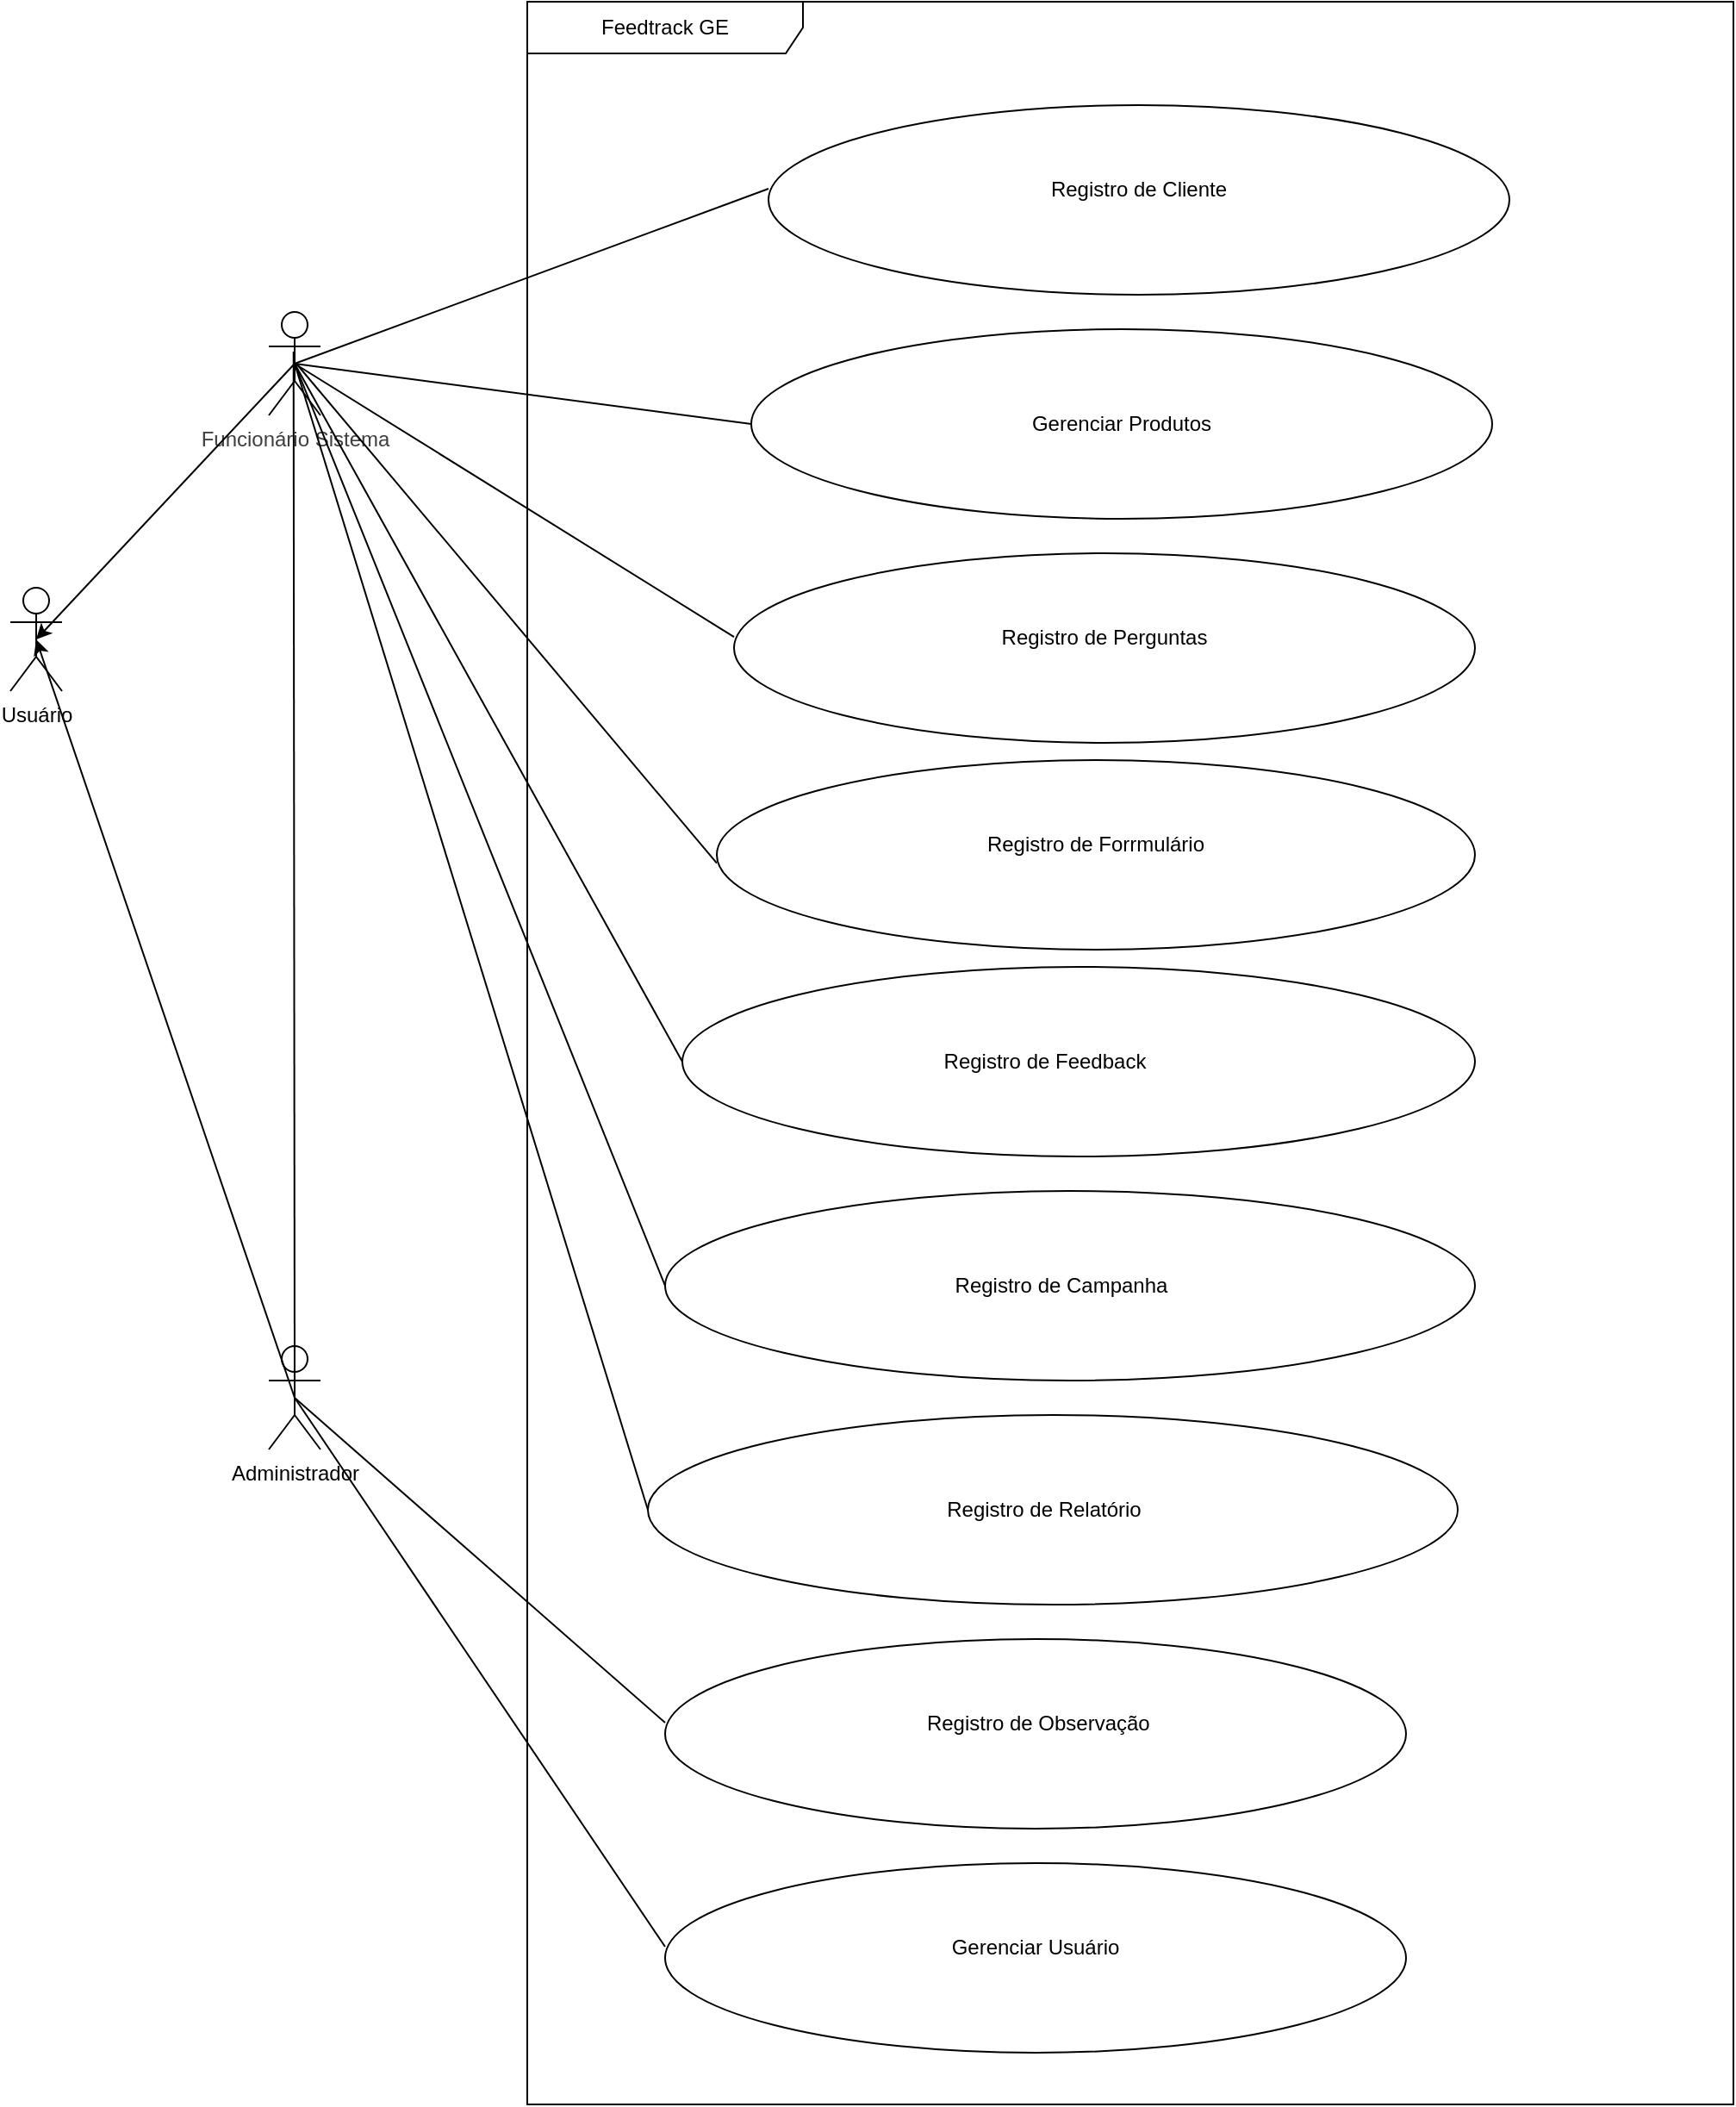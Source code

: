 <mxfile>
    <diagram id="Ogp230cFNuVrEqbx9-aM" name="Visão-Geral-Domínio">
        <mxGraphModel dx="1202" dy="606" grid="1" gridSize="10" guides="1" tooltips="1" connect="1" arrows="1" fold="1" page="1" pageScale="1" pageWidth="850" pageHeight="1100" math="0" shadow="0">
            <root>
                <mxCell id="0"/>
                <mxCell id="1" parent="0"/>
                <mxCell id="2" value="Feedtrack GE" style="shape=umlFrame;whiteSpace=wrap;html=1;pointerEvents=0;recursiveResize=0;container=1;collapsible=0;width=160;" parent="1" vertex="1">
                    <mxGeometry x="350" y="200" width="700" height="1220" as="geometry"/>
                </mxCell>
                <mxCell id="15" value="" style="shape=ellipse;container=1;horizontal=1;horizontalStack=0;resizeParent=1;resizeParentMax=0;resizeLast=0;html=1;dashed=0;collapsible=0;" parent="2" vertex="1">
                    <mxGeometry x="130" y="190" width="430" height="110" as="geometry"/>
                </mxCell>
                <mxCell id="16" value="Gerenciar Produtos" style="html=1;strokeColor=none;fillColor=none;align=center;verticalAlign=middle;rotatable=0;whiteSpace=wrap;" parent="15" vertex="1">
                    <mxGeometry y="32.352" width="430" height="45.294" as="geometry"/>
                </mxCell>
                <mxCell id="17" value="" style="shape=ellipse;container=1;horizontal=1;horizontalStack=0;resizeParent=1;resizeParentMax=0;resizeLast=0;html=1;dashed=0;collapsible=0;" parent="2" vertex="1">
                    <mxGeometry x="140" y="60" width="430" height="110" as="geometry"/>
                </mxCell>
                <mxCell id="18" value="Registro de Cliente" style="html=1;strokeColor=none;fillColor=none;align=center;verticalAlign=middle;rotatable=0;whiteSpace=wrap;" parent="17" vertex="1">
                    <mxGeometry y="25.882" width="430" height="45.294" as="geometry"/>
                </mxCell>
                <mxCell id="19" value="" style="shape=ellipse;container=1;horizontal=1;horizontalStack=0;resizeParent=1;resizeParentMax=0;resizeLast=0;html=1;dashed=0;collapsible=0;" parent="2" vertex="1">
                    <mxGeometry x="90" y="560" width="460" height="110" as="geometry"/>
                </mxCell>
                <mxCell id="20" value="Registro de Feedback" style="html=1;strokeColor=none;fillColor=none;align=center;verticalAlign=middle;rotatable=0;whiteSpace=wrap;" parent="19" vertex="1">
                    <mxGeometry x="9.787" y="32.35" width="401.277" height="45.29" as="geometry"/>
                </mxCell>
                <mxCell id="23" value="" style="shape=ellipse;container=1;horizontal=1;horizontalStack=0;resizeParent=1;resizeParentMax=0;resizeLast=0;html=1;dashed=0;collapsible=0;" parent="2" vertex="1">
                    <mxGeometry x="80" y="950" width="430" height="110" as="geometry"/>
                </mxCell>
                <mxCell id="24" value="&amp;nbsp;Registro de Observação" style="html=1;strokeColor=none;fillColor=none;align=center;verticalAlign=middle;rotatable=0;whiteSpace=wrap;" parent="23" vertex="1">
                    <mxGeometry y="25.882" width="430" height="45.294" as="geometry"/>
                </mxCell>
                <mxCell id="10" value="" style="shape=ellipse;container=1;horizontal=1;horizontalStack=0;resizeParent=1;resizeParentMax=0;resizeLast=0;html=1;dashed=0;collapsible=0;" parent="2" vertex="1">
                    <mxGeometry x="80" y="1080" width="430" height="110" as="geometry"/>
                </mxCell>
                <mxCell id="11" value="Gerenciar Usuário" style="html=1;strokeColor=none;fillColor=none;align=center;verticalAlign=middle;rotatable=0;whiteSpace=wrap;" parent="10" vertex="1">
                    <mxGeometry y="25.882" width="430" height="45.294" as="geometry"/>
                </mxCell>
                <mxCell id="21" value="" style="shape=ellipse;container=1;horizontal=1;horizontalStack=0;resizeParent=1;resizeParentMax=0;resizeLast=0;html=1;dashed=0;collapsible=0;" parent="2" vertex="1">
                    <mxGeometry x="110" y="440" width="440" height="110" as="geometry"/>
                </mxCell>
                <mxCell id="22" value="Registro de Forrmulário" style="html=1;strokeColor=none;fillColor=none;align=center;verticalAlign=middle;rotatable=0;whiteSpace=wrap;" parent="21" vertex="1">
                    <mxGeometry y="25.882" width="440" height="45.294" as="geometry"/>
                </mxCell>
                <mxCell id="sY_w0V5RQDwbvFcH917--40" value="" style="shape=ellipse;container=1;horizontal=1;horizontalStack=0;resizeParent=1;resizeParentMax=0;resizeLast=0;html=1;dashed=0;collapsible=0;" parent="2" vertex="1">
                    <mxGeometry x="80" y="690" width="470" height="110" as="geometry"/>
                </mxCell>
                <mxCell id="sY_w0V5RQDwbvFcH917--41" value="Registro de Campanha" style="html=1;strokeColor=none;fillColor=none;align=center;verticalAlign=middle;rotatable=0;whiteSpace=wrap;" parent="sY_w0V5RQDwbvFcH917--40" vertex="1">
                    <mxGeometry y="31.18" width="460" height="47.64" as="geometry"/>
                </mxCell>
                <mxCell id="sY_w0V5RQDwbvFcH917--42" value="" style="shape=ellipse;container=1;horizontal=1;horizontalStack=0;resizeParent=1;resizeParentMax=0;resizeLast=0;html=1;dashed=0;collapsible=0;" parent="2" vertex="1">
                    <mxGeometry x="70" y="820" width="470" height="110" as="geometry"/>
                </mxCell>
                <mxCell id="sY_w0V5RQDwbvFcH917--43" value="Registro de Relatório" style="html=1;strokeColor=none;fillColor=none;align=center;verticalAlign=middle;rotatable=0;whiteSpace=wrap;" parent="sY_w0V5RQDwbvFcH917--42" vertex="1">
                    <mxGeometry y="31.18" width="460" height="47.64" as="geometry"/>
                </mxCell>
                <mxCell id="AJJowoWmnxDWfvHGBQjQ-42" value="" style="shape=ellipse;container=1;horizontal=1;horizontalStack=0;resizeParent=1;resizeParentMax=0;resizeLast=0;html=1;dashed=0;collapsible=0;" parent="2" vertex="1">
                    <mxGeometry x="120" y="320" width="430" height="110" as="geometry"/>
                </mxCell>
                <mxCell id="AJJowoWmnxDWfvHGBQjQ-43" value="Registro de Perguntas" style="html=1;strokeColor=none;fillColor=none;align=center;verticalAlign=middle;rotatable=0;whiteSpace=wrap;" parent="AJJowoWmnxDWfvHGBQjQ-42" vertex="1">
                    <mxGeometry y="25.882" width="430" height="45.294" as="geometry"/>
                </mxCell>
                <mxCell id="3" value="Administrador&lt;div&gt;&lt;br&gt;&lt;/div&gt;" style="shape=umlActor;verticalLabelPosition=bottom;verticalAlign=top;html=1;" parent="1" vertex="1">
                    <mxGeometry x="200" y="980" width="30" height="60" as="geometry"/>
                </mxCell>
                <mxCell id="4" value="&lt;span style=&quot;color: rgb(63, 63, 63);&quot;&gt;Funcionário Sistema&lt;/span&gt;" style="shape=umlActor;verticalLabelPosition=bottom;verticalAlign=top;html=1;" parent="1" vertex="1">
                    <mxGeometry x="200" y="380" width="30" height="60" as="geometry"/>
                </mxCell>
                <mxCell id="7" value="Usuário&lt;div&gt;&lt;br&gt;&lt;/div&gt;" style="shape=umlActor;verticalLabelPosition=bottom;verticalAlign=top;html=1;" parent="1" vertex="1">
                    <mxGeometry x="50" y="540" width="30" height="60" as="geometry"/>
                </mxCell>
                <mxCell id="8" style="edgeStyle=none;html=1;exitX=0.5;exitY=0.5;exitDx=0;exitDy=0;exitPerimeter=0;entryX=0.5;entryY=0.5;entryDx=0;entryDy=0;entryPerimeter=0;endArrow=classic;endFill=1;" parent="1" source="4" target="7" edge="1">
                    <mxGeometry relative="1" as="geometry"/>
                </mxCell>
                <mxCell id="9" style="edgeStyle=none;html=1;exitX=0.5;exitY=0.5;exitDx=0;exitDy=0;exitPerimeter=0;entryX=0.5;entryY=0.5;entryDx=0;entryDy=0;entryPerimeter=0;endArrow=classic;endFill=1;" parent="1" source="3" target="7" edge="1">
                    <mxGeometry relative="1" as="geometry">
                        <mxPoint x="215" y="420" as="sourcePoint"/>
                        <mxPoint x="75" y="580" as="targetPoint"/>
                    </mxGeometry>
                </mxCell>
                <mxCell id="30" style="edgeStyle=none;html=1;exitX=0;exitY=0.5;exitDx=0;exitDy=0;entryX=0.5;entryY=0.5;entryDx=0;entryDy=0;entryPerimeter=0;endArrow=none;endFill=0;" parent="1" source="11" target="3" edge="1">
                    <mxGeometry relative="1" as="geometry"/>
                </mxCell>
                <mxCell id="31" style="edgeStyle=none;html=1;exitX=0;exitY=0.5;exitDx=0;exitDy=0;entryX=0.5;entryY=0.5;entryDx=0;entryDy=0;entryPerimeter=0;endArrow=none;endFill=0;" parent="1" source="18" target="4" edge="1">
                    <mxGeometry relative="1" as="geometry"/>
                </mxCell>
                <mxCell id="32" style="edgeStyle=none;html=1;entryX=0.5;entryY=0.5;entryDx=0;entryDy=0;entryPerimeter=0;endArrow=none;endFill=0;exitX=0;exitY=0.5;exitDx=0;exitDy=0;" parent="1" source="16" target="4" edge="1">
                    <mxGeometry relative="1" as="geometry"/>
                </mxCell>
                <mxCell id="34" style="edgeStyle=none;html=1;entryX=0.5;entryY=0.5;entryDx=0;entryDy=0;entryPerimeter=0;endArrow=none;endFill=0;exitX=0;exitY=0.5;exitDx=0;exitDy=0;" parent="1" source="19" target="4" edge="1">
                    <mxGeometry relative="1" as="geometry">
                        <mxPoint x="440" y="570" as="sourcePoint"/>
                    </mxGeometry>
                </mxCell>
                <mxCell id="39" style="edgeStyle=none;html=1;exitX=0;exitY=0.75;exitDx=0;exitDy=0;endArrow=none;endFill=0;" parent="1" source="22" edge="1">
                    <mxGeometry relative="1" as="geometry">
                        <mxPoint x="216" y="410" as="targetPoint"/>
                    </mxGeometry>
                </mxCell>
                <mxCell id="oKRAuuzk3HZKJgSUF7du-40" style="edgeStyle=none;html=1;entryX=0.5;entryY=0.5;entryDx=0;entryDy=0;entryPerimeter=0;endArrow=none;endFill=0;exitX=0;exitY=0.5;exitDx=0;exitDy=0;" parent="1" source="sY_w0V5RQDwbvFcH917--41" target="4" edge="1">
                    <mxGeometry relative="1" as="geometry">
                        <mxPoint x="450" y="710" as="sourcePoint"/>
                        <mxPoint x="225" y="420" as="targetPoint"/>
                    </mxGeometry>
                </mxCell>
                <mxCell id="oKRAuuzk3HZKJgSUF7du-41" style="edgeStyle=none;html=1;entryX=0.5;entryY=0.5;entryDx=0;entryDy=0;entryPerimeter=0;endArrow=none;endFill=0;exitX=0;exitY=0.5;exitDx=0;exitDy=0;" parent="1" source="sY_w0V5RQDwbvFcH917--43" target="4" edge="1">
                    <mxGeometry relative="1" as="geometry">
                        <mxPoint x="435" y="845" as="sourcePoint"/>
                        <mxPoint x="225" y="420" as="targetPoint"/>
                    </mxGeometry>
                </mxCell>
                <mxCell id="AJJowoWmnxDWfvHGBQjQ-44" style="edgeStyle=none;html=1;exitX=0;exitY=0.5;exitDx=0;exitDy=0;entryX=0.5;entryY=0.5;entryDx=0;entryDy=0;entryPerimeter=0;endArrow=none;endFill=0;" parent="1" source="24" target="3" edge="1">
                    <mxGeometry relative="1" as="geometry">
                        <mxPoint x="450" y="1339" as="sourcePoint"/>
                        <mxPoint x="225" y="1020" as="targetPoint"/>
                    </mxGeometry>
                </mxCell>
                <mxCell id="AJJowoWmnxDWfvHGBQjQ-45" style="edgeStyle=none;html=1;exitX=0.479;exitY=0.383;exitDx=0;exitDy=0;entryX=0.5;entryY=0.5;entryDx=0;entryDy=0;entryPerimeter=0;endArrow=none;endFill=0;exitPerimeter=0;" parent="1" source="4" target="3" edge="1">
                    <mxGeometry relative="1" as="geometry">
                        <mxPoint x="460" y="1209" as="sourcePoint"/>
                        <mxPoint x="225" y="1020" as="targetPoint"/>
                    </mxGeometry>
                </mxCell>
                <mxCell id="AJJowoWmnxDWfvHGBQjQ-46" style="edgeStyle=none;html=1;entryX=0.5;entryY=0.5;entryDx=0;entryDy=0;entryPerimeter=0;endArrow=none;endFill=0;exitX=0;exitY=0.5;exitDx=0;exitDy=0;" parent="1" source="AJJowoWmnxDWfvHGBQjQ-43" target="4" edge="1">
                    <mxGeometry relative="1" as="geometry">
                        <mxPoint x="490" y="455" as="sourcePoint"/>
                        <mxPoint x="225" y="420" as="targetPoint"/>
                    </mxGeometry>
                </mxCell>
            </root>
        </mxGraphModel>
    </diagram>
    <diagram id="60QMo4iGGCd3Ksd6Dm8v" name="Subdomínio-Gestão_Clientes">
        <mxGraphModel dx="1202" dy="606" grid="1" gridSize="10" guides="1" tooltips="1" connect="1" arrows="1" fold="1" page="1" pageScale="1" pageWidth="850" pageHeight="1100" math="0" shadow="0">
            <root>
                <mxCell id="0"/>
                <mxCell id="1" parent="0"/>
                <mxCell id="TLDfQnZ_Xopkt6newSEb-1" value="&lt;span style=&quot;color: rgb(63, 63, 63);&quot;&gt;Funcionário Sistema&lt;/span&gt;" style="shape=umlActor;verticalLabelPosition=bottom;verticalAlign=top;html=1;" parent="1" vertex="1">
                    <mxGeometry x="130" y="230" width="30" height="60" as="geometry"/>
                </mxCell>
                <mxCell id="9u6-SMGlgM0C-FZWu7tn-1" value="Administrador&lt;div&gt;&lt;br&gt;&lt;/div&gt;" style="shape=umlActor;verticalLabelPosition=bottom;verticalAlign=top;html=1;" parent="1" vertex="1">
                    <mxGeometry x="130" y="460" width="30" height="60" as="geometry"/>
                </mxCell>
                <mxCell id="BPRLt1gvi2N8AYVLfHpz-1" value="Subdomínio Gestão_Clien&lt;span style=&quot;background-color: transparent;&quot;&gt;tes&lt;/span&gt;" style="shape=umlFrame;whiteSpace=wrap;html=1;pointerEvents=0;recursiveResize=0;container=1;collapsible=0;width=190;height=30;" parent="1" vertex="1">
                    <mxGeometry x="210" y="90" width="730" height="560" as="geometry"/>
                </mxCell>
                <mxCell id="BPRLt1gvi2N8AYVLfHpz-4" value="" style="shape=ellipse;container=1;horizontal=1;horizontalStack=0;resizeParent=1;resizeParentMax=0;resizeLast=0;html=1;dashed=0;collapsible=0;" parent="BPRLt1gvi2N8AYVLfHpz-1" vertex="1">
                    <mxGeometry x="20" y="240" width="260" height="90" as="geometry"/>
                </mxCell>
                <mxCell id="BPRLt1gvi2N8AYVLfHpz-5" value="Registro de Cliente" style="html=1;strokeColor=none;fillColor=none;align=center;verticalAlign=middle;rotatable=0;whiteSpace=wrap;" parent="BPRLt1gvi2N8AYVLfHpz-4" vertex="1">
                    <mxGeometry x="20" y="26.47" width="240" height="37.06" as="geometry"/>
                </mxCell>
                <mxCell id="BPRLt1gvi2N8AYVLfHpz-27" value="" style="shape=ellipse;container=1;horizontal=1;horizontalStack=0;resizeParent=1;resizeParentMax=0;resizeLast=0;html=1;dashed=0;collapsible=0;" parent="BPRLt1gvi2N8AYVLfHpz-1" vertex="1">
                    <mxGeometry x="370" y="70" width="260" height="90" as="geometry"/>
                </mxCell>
                <mxCell id="BPRLt1gvi2N8AYVLfHpz-28" value="Criar cliente" style="html=1;strokeColor=none;fillColor=none;align=center;verticalAlign=middle;rotatable=0;whiteSpace=wrap;" parent="BPRLt1gvi2N8AYVLfHpz-27" vertex="1">
                    <mxGeometry y="26.466" width="260" height="37.059" as="geometry"/>
                </mxCell>
                <mxCell id="BPRLt1gvi2N8AYVLfHpz-29" value="" style="shape=ellipse;container=1;horizontal=1;horizontalStack=0;resizeParent=1;resizeParentMax=0;resizeLast=0;html=1;dashed=0;collapsible=0;" parent="BPRLt1gvi2N8AYVLfHpz-1" vertex="1">
                    <mxGeometry x="370" y="190" width="260" height="90" as="geometry"/>
                </mxCell>
                <mxCell id="BPRLt1gvi2N8AYVLfHpz-30" value="Recuperar cliente" style="html=1;strokeColor=none;fillColor=none;align=center;verticalAlign=middle;rotatable=0;whiteSpace=wrap;" parent="BPRLt1gvi2N8AYVLfHpz-29" vertex="1">
                    <mxGeometry y="26.466" width="260" height="37.059" as="geometry"/>
                </mxCell>
                <mxCell id="BPRLt1gvi2N8AYVLfHpz-31" value="" style="shape=ellipse;container=1;horizontal=1;horizontalStack=0;resizeParent=1;resizeParentMax=0;resizeLast=0;html=1;dashed=0;collapsible=0;" parent="BPRLt1gvi2N8AYVLfHpz-1" vertex="1">
                    <mxGeometry x="370" y="300" width="260" height="90" as="geometry"/>
                </mxCell>
                <mxCell id="BPRLt1gvi2N8AYVLfHpz-32" value="Atualizar cliente" style="html=1;strokeColor=none;fillColor=none;align=center;verticalAlign=middle;rotatable=0;whiteSpace=wrap;" parent="BPRLt1gvi2N8AYVLfHpz-31" vertex="1">
                    <mxGeometry y="26.466" width="260" height="37.059" as="geometry"/>
                </mxCell>
                <mxCell id="BPRLt1gvi2N8AYVLfHpz-33" value="" style="shape=ellipse;container=1;horizontal=1;horizontalStack=0;resizeParent=1;resizeParentMax=0;resizeLast=0;html=1;dashed=0;collapsible=0;" parent="BPRLt1gvi2N8AYVLfHpz-1" vertex="1">
                    <mxGeometry x="380" y="415" width="260" height="90" as="geometry"/>
                </mxCell>
                <mxCell id="BPRLt1gvi2N8AYVLfHpz-34" value="Deletar cliente" style="html=1;strokeColor=none;fillColor=none;align=center;verticalAlign=middle;rotatable=0;whiteSpace=wrap;" parent="BPRLt1gvi2N8AYVLfHpz-33" vertex="1">
                    <mxGeometry y="26.466" width="260" height="37.059" as="geometry"/>
                </mxCell>
                <mxCell id="BPRLt1gvi2N8AYVLfHpz-35" value="&amp;lt;&amp;lt;extend&amp;gt;&amp;gt;" style="html=1;verticalAlign=bottom;labelBackgroundColor=none;endArrow=open;endFill=0;dashed=1;exitX=0;exitY=0.75;exitDx=0;exitDy=0;entryX=0.723;entryY=0.067;entryDx=0;entryDy=0;entryPerimeter=0;" parent="BPRLt1gvi2N8AYVLfHpz-1" source="BPRLt1gvi2N8AYVLfHpz-28" target="BPRLt1gvi2N8AYVLfHpz-4" edge="1">
                    <mxGeometry width="160" relative="1" as="geometry">
                        <mxPoint x="130" y="250" as="sourcePoint"/>
                        <mxPoint x="290" y="250" as="targetPoint"/>
                    </mxGeometry>
                </mxCell>
                <mxCell id="BPRLt1gvi2N8AYVLfHpz-36" value="&amp;lt;&amp;lt;extend&amp;gt;&amp;gt;" style="html=1;verticalAlign=bottom;labelBackgroundColor=none;endArrow=open;endFill=0;dashed=1;exitX=0;exitY=0.5;exitDx=0;exitDy=0;entryX=0.854;entryY=0.167;entryDx=0;entryDy=0;entryPerimeter=0;" parent="BPRLt1gvi2N8AYVLfHpz-1" source="BPRLt1gvi2N8AYVLfHpz-29" target="BPRLt1gvi2N8AYVLfHpz-4" edge="1">
                    <mxGeometry width="160" relative="1" as="geometry">
                        <mxPoint x="320" y="134" as="sourcePoint"/>
                        <mxPoint x="218" y="256" as="targetPoint"/>
                    </mxGeometry>
                </mxCell>
                <mxCell id="BPRLt1gvi2N8AYVLfHpz-37" value="&amp;lt;&amp;lt;extend&amp;gt;&amp;gt;" style="html=1;verticalAlign=bottom;labelBackgroundColor=none;endArrow=open;endFill=0;dashed=1;exitX=0;exitY=0.5;exitDx=0;exitDy=0;entryX=0.969;entryY=0.733;entryDx=0;entryDy=0;entryPerimeter=0;" parent="BPRLt1gvi2N8AYVLfHpz-1" source="BPRLt1gvi2N8AYVLfHpz-32" target="BPRLt1gvi2N8AYVLfHpz-4" edge="1">
                    <mxGeometry width="160" relative="1" as="geometry">
                        <mxPoint x="330" y="144" as="sourcePoint"/>
                        <mxPoint x="228" y="266" as="targetPoint"/>
                    </mxGeometry>
                </mxCell>
                <mxCell id="BPRLt1gvi2N8AYVLfHpz-38" value="&amp;lt;&amp;lt;extend&amp;gt;&amp;gt;" style="html=1;verticalAlign=bottom;labelBackgroundColor=none;endArrow=open;endFill=0;dashed=1;exitX=0;exitY=0.5;exitDx=0;exitDy=0;entryX=0.85;entryY=0.9;entryDx=0;entryDy=0;entryPerimeter=0;" parent="BPRLt1gvi2N8AYVLfHpz-1" source="BPRLt1gvi2N8AYVLfHpz-34" target="BPRLt1gvi2N8AYVLfHpz-4" edge="1">
                    <mxGeometry width="160" relative="1" as="geometry">
                        <mxPoint x="340" y="154" as="sourcePoint"/>
                        <mxPoint x="238" y="276" as="targetPoint"/>
                    </mxGeometry>
                </mxCell>
                <mxCell id="BPRLt1gvi2N8AYVLfHpz-39" style="edgeStyle=none;html=1;entryX=0.5;entryY=0.5;entryDx=0;entryDy=0;entryPerimeter=0;exitX=0;exitY=0.5;exitDx=0;exitDy=0;endArrow=none;endFill=0;" parent="1" source="BPRLt1gvi2N8AYVLfHpz-4" target="TLDfQnZ_Xopkt6newSEb-1" edge="1">
                    <mxGeometry relative="1" as="geometry"/>
                </mxCell>
                <mxCell id="BPRLt1gvi2N8AYVLfHpz-40" style="edgeStyle=none;html=1;entryX=0.5;entryY=0.5;entryDx=0;entryDy=0;entryPerimeter=0;exitX=0;exitY=0.5;exitDx=0;exitDy=0;endArrow=none;endFill=0;" parent="1" source="BPRLt1gvi2N8AYVLfHpz-4" target="9u6-SMGlgM0C-FZWu7tn-1" edge="1">
                    <mxGeometry relative="1" as="geometry">
                        <mxPoint x="240" y="385" as="sourcePoint"/>
                        <mxPoint x="155" y="270" as="targetPoint"/>
                    </mxGeometry>
                </mxCell>
            </root>
        </mxGraphModel>
    </diagram>
    <diagram name="Subdomínio-Gestão_Funcionário" id="tQLrFoPJNhE6SIq_qs2z">
        <mxGraphModel dx="1414" dy="606" grid="1" gridSize="10" guides="1" tooltips="1" connect="1" arrows="1" fold="1" page="1" pageScale="1" pageWidth="850" pageHeight="1100" math="0" shadow="0">
            <root>
                <mxCell id="u4bJYBzU1r0UBu2Jc88o-0"/>
                <mxCell id="u4bJYBzU1r0UBu2Jc88o-1" parent="u4bJYBzU1r0UBu2Jc88o-0"/>
                <mxCell id="u4bJYBzU1r0UBu2Jc88o-2" value="&lt;div&gt;Funcionário Sistema&lt;/div&gt;" style="shape=umlActor;verticalLabelPosition=bottom;verticalAlign=top;html=1;" parent="u4bJYBzU1r0UBu2Jc88o-1" vertex="1">
                    <mxGeometry x="130" y="230" width="30" height="60" as="geometry"/>
                </mxCell>
                <mxCell id="u4bJYBzU1r0UBu2Jc88o-3" value="Administrador&lt;div&gt;&lt;br&gt;&lt;/div&gt;" style="shape=umlActor;verticalLabelPosition=bottom;verticalAlign=top;html=1;" parent="u4bJYBzU1r0UBu2Jc88o-1" vertex="1">
                    <mxGeometry x="130" y="460" width="30" height="60" as="geometry"/>
                </mxCell>
                <mxCell id="u4bJYBzU1r0UBu2Jc88o-4" value="Subdomínio Gestão_Funcionário" style="shape=umlFrame;whiteSpace=wrap;html=1;pointerEvents=0;recursiveResize=0;container=1;collapsible=0;width=190;height=30;" parent="u4bJYBzU1r0UBu2Jc88o-1" vertex="1">
                    <mxGeometry x="210" y="90" width="730" height="560" as="geometry"/>
                </mxCell>
                <mxCell id="u4bJYBzU1r0UBu2Jc88o-5" value="" style="shape=ellipse;container=1;horizontal=1;horizontalStack=0;resizeParent=1;resizeParentMax=0;resizeLast=0;html=1;dashed=0;collapsible=0;" parent="u4bJYBzU1r0UBu2Jc88o-4" vertex="1">
                    <mxGeometry x="20" y="240" width="260" height="90" as="geometry"/>
                </mxCell>
                <mxCell id="u4bJYBzU1r0UBu2Jc88o-6" value="Registro de Funcionário" style="html=1;strokeColor=none;fillColor=none;align=center;verticalAlign=middle;rotatable=0;whiteSpace=wrap;" parent="u4bJYBzU1r0UBu2Jc88o-5" vertex="1">
                    <mxGeometry x="20" y="26.47" width="240" height="37.06" as="geometry"/>
                </mxCell>
                <mxCell id="u4bJYBzU1r0UBu2Jc88o-7" value="" style="shape=ellipse;container=1;horizontal=1;horizontalStack=0;resizeParent=1;resizeParentMax=0;resizeLast=0;html=1;dashed=0;collapsible=0;" parent="u4bJYBzU1r0UBu2Jc88o-4" vertex="1">
                    <mxGeometry x="370" y="70" width="260" height="90" as="geometry"/>
                </mxCell>
                <mxCell id="u4bJYBzU1r0UBu2Jc88o-8" value="Criar&amp;nbsp;&lt;span style=&quot;color: rgb(0, 0, 0);&quot;&gt;Funcionário&lt;/span&gt;" style="html=1;strokeColor=none;fillColor=none;align=center;verticalAlign=middle;rotatable=0;whiteSpace=wrap;" parent="u4bJYBzU1r0UBu2Jc88o-7" vertex="1">
                    <mxGeometry y="26.466" width="260" height="37.059" as="geometry"/>
                </mxCell>
                <mxCell id="u4bJYBzU1r0UBu2Jc88o-9" value="" style="shape=ellipse;container=1;horizontal=1;horizontalStack=0;resizeParent=1;resizeParentMax=0;resizeLast=0;html=1;dashed=0;collapsible=0;" parent="u4bJYBzU1r0UBu2Jc88o-4" vertex="1">
                    <mxGeometry x="370" y="190" width="260" height="90" as="geometry"/>
                </mxCell>
                <mxCell id="u4bJYBzU1r0UBu2Jc88o-10" value="Recuperar&amp;nbsp;&lt;span style=&quot;color: rgb(0, 0, 0);&quot;&gt;Funcionário&lt;/span&gt;" style="html=1;strokeColor=none;fillColor=none;align=center;verticalAlign=middle;rotatable=0;whiteSpace=wrap;" parent="u4bJYBzU1r0UBu2Jc88o-9" vertex="1">
                    <mxGeometry y="26.466" width="260" height="37.059" as="geometry"/>
                </mxCell>
                <mxCell id="u4bJYBzU1r0UBu2Jc88o-11" value="" style="shape=ellipse;container=1;horizontal=1;horizontalStack=0;resizeParent=1;resizeParentMax=0;resizeLast=0;html=1;dashed=0;collapsible=0;" parent="u4bJYBzU1r0UBu2Jc88o-4" vertex="1">
                    <mxGeometry x="370" y="300" width="260" height="90" as="geometry"/>
                </mxCell>
                <mxCell id="u4bJYBzU1r0UBu2Jc88o-12" value="Atualizar&amp;nbsp;&lt;span style=&quot;color: rgb(0, 0, 0);&quot;&gt;Funcionário&lt;/span&gt;" style="html=1;strokeColor=none;fillColor=none;align=center;verticalAlign=middle;rotatable=0;whiteSpace=wrap;" parent="u4bJYBzU1r0UBu2Jc88o-11" vertex="1">
                    <mxGeometry y="26.466" width="260" height="37.059" as="geometry"/>
                </mxCell>
                <mxCell id="u4bJYBzU1r0UBu2Jc88o-13" value="" style="shape=ellipse;container=1;horizontal=1;horizontalStack=0;resizeParent=1;resizeParentMax=0;resizeLast=0;html=1;dashed=0;collapsible=0;" parent="u4bJYBzU1r0UBu2Jc88o-4" vertex="1">
                    <mxGeometry x="380" y="415" width="260" height="90" as="geometry"/>
                </mxCell>
                <mxCell id="u4bJYBzU1r0UBu2Jc88o-14" value="Deletar&amp;nbsp;&lt;span style=&quot;color: rgb(0, 0, 0);&quot;&gt;Funcionário&lt;/span&gt;" style="html=1;strokeColor=none;fillColor=none;align=center;verticalAlign=middle;rotatable=0;whiteSpace=wrap;" parent="u4bJYBzU1r0UBu2Jc88o-13" vertex="1">
                    <mxGeometry y="26.466" width="260" height="37.059" as="geometry"/>
                </mxCell>
                <mxCell id="u4bJYBzU1r0UBu2Jc88o-15" value="&amp;lt;&amp;lt;extend&amp;gt;&amp;gt;" style="html=1;verticalAlign=bottom;labelBackgroundColor=none;endArrow=open;endFill=0;dashed=1;exitX=0;exitY=0.75;exitDx=0;exitDy=0;entryX=0.723;entryY=0.067;entryDx=0;entryDy=0;entryPerimeter=0;" parent="u4bJYBzU1r0UBu2Jc88o-4" source="u4bJYBzU1r0UBu2Jc88o-8" target="u4bJYBzU1r0UBu2Jc88o-5" edge="1">
                    <mxGeometry width="160" relative="1" as="geometry">
                        <mxPoint x="130" y="250" as="sourcePoint"/>
                        <mxPoint x="290" y="250" as="targetPoint"/>
                    </mxGeometry>
                </mxCell>
                <mxCell id="u4bJYBzU1r0UBu2Jc88o-16" value="&amp;lt;&amp;lt;extend&amp;gt;&amp;gt;" style="html=1;verticalAlign=bottom;labelBackgroundColor=none;endArrow=open;endFill=0;dashed=1;exitX=0;exitY=0.5;exitDx=0;exitDy=0;entryX=0.854;entryY=0.167;entryDx=0;entryDy=0;entryPerimeter=0;" parent="u4bJYBzU1r0UBu2Jc88o-4" source="u4bJYBzU1r0UBu2Jc88o-9" target="u4bJYBzU1r0UBu2Jc88o-5" edge="1">
                    <mxGeometry width="160" relative="1" as="geometry">
                        <mxPoint x="320" y="134" as="sourcePoint"/>
                        <mxPoint x="218" y="256" as="targetPoint"/>
                    </mxGeometry>
                </mxCell>
                <mxCell id="u4bJYBzU1r0UBu2Jc88o-17" value="&amp;lt;&amp;lt;extend&amp;gt;&amp;gt;" style="html=1;verticalAlign=bottom;labelBackgroundColor=none;endArrow=open;endFill=0;dashed=1;exitX=0;exitY=0.5;exitDx=0;exitDy=0;entryX=0.969;entryY=0.733;entryDx=0;entryDy=0;entryPerimeter=0;" parent="u4bJYBzU1r0UBu2Jc88o-4" source="u4bJYBzU1r0UBu2Jc88o-12" target="u4bJYBzU1r0UBu2Jc88o-5" edge="1">
                    <mxGeometry width="160" relative="1" as="geometry">
                        <mxPoint x="330" y="144" as="sourcePoint"/>
                        <mxPoint x="228" y="266" as="targetPoint"/>
                    </mxGeometry>
                </mxCell>
                <mxCell id="u4bJYBzU1r0UBu2Jc88o-18" value="&amp;lt;&amp;lt;extend&amp;gt;&amp;gt;" style="html=1;verticalAlign=bottom;labelBackgroundColor=none;endArrow=open;endFill=0;dashed=1;exitX=0;exitY=0.5;exitDx=0;exitDy=0;entryX=0.85;entryY=0.9;entryDx=0;entryDy=0;entryPerimeter=0;" parent="u4bJYBzU1r0UBu2Jc88o-4" source="u4bJYBzU1r0UBu2Jc88o-14" target="u4bJYBzU1r0UBu2Jc88o-5" edge="1">
                    <mxGeometry width="160" relative="1" as="geometry">
                        <mxPoint x="340" y="154" as="sourcePoint"/>
                        <mxPoint x="238" y="276" as="targetPoint"/>
                    </mxGeometry>
                </mxCell>
                <mxCell id="u4bJYBzU1r0UBu2Jc88o-19" style="edgeStyle=none;html=1;entryX=0.5;entryY=0.5;entryDx=0;entryDy=0;entryPerimeter=0;exitX=0;exitY=0.5;exitDx=0;exitDy=0;endArrow=none;endFill=0;" parent="u4bJYBzU1r0UBu2Jc88o-1" source="u4bJYBzU1r0UBu2Jc88o-5" target="u4bJYBzU1r0UBu2Jc88o-2" edge="1">
                    <mxGeometry relative="1" as="geometry"/>
                </mxCell>
                <mxCell id="u4bJYBzU1r0UBu2Jc88o-20" style="edgeStyle=none;html=1;entryX=0.5;entryY=0.5;entryDx=0;entryDy=0;entryPerimeter=0;exitX=0;exitY=0.5;exitDx=0;exitDy=0;endArrow=none;endFill=0;" parent="u4bJYBzU1r0UBu2Jc88o-1" source="u4bJYBzU1r0UBu2Jc88o-5" target="u4bJYBzU1r0UBu2Jc88o-3" edge="1">
                    <mxGeometry relative="1" as="geometry">
                        <mxPoint x="240" y="385" as="sourcePoint"/>
                        <mxPoint x="155" y="270" as="targetPoint"/>
                    </mxGeometry>
                </mxCell>
            </root>
        </mxGraphModel>
    </diagram>
    <diagram id="KkEZVV5sevTK0r5oRL3t" name="Subdomínio-Produtos">
        <mxGraphModel dx="1414" dy="606" grid="1" gridSize="10" guides="1" tooltips="1" connect="1" arrows="1" fold="1" page="1" pageScale="1" pageWidth="850" pageHeight="1100" math="0" shadow="0">
            <root>
                <mxCell id="0"/>
                <mxCell id="1" parent="0"/>
                <mxCell id="7BS96kGmyqycD6nxKxg7-1" value="&lt;span style=&quot;color: rgb(63, 63, 63);&quot;&gt;Funcionário Sistema&lt;/span&gt;" style="shape=umlActor;verticalLabelPosition=bottom;verticalAlign=top;html=1;" vertex="1" parent="1">
                    <mxGeometry x="130" y="230" width="30" height="60" as="geometry"/>
                </mxCell>
                <mxCell id="7BS96kGmyqycD6nxKxg7-2" value="Administrador&lt;div&gt;&lt;br&gt;&lt;/div&gt;" style="shape=umlActor;verticalLabelPosition=bottom;verticalAlign=top;html=1;" vertex="1" parent="1">
                    <mxGeometry x="130" y="460" width="30" height="60" as="geometry"/>
                </mxCell>
                <mxCell id="7BS96kGmyqycD6nxKxg7-3" value="Subdomínio Produtos" style="shape=umlFrame;whiteSpace=wrap;html=1;pointerEvents=0;recursiveResize=0;container=1;collapsible=0;width=190;height=30;" vertex="1" parent="1">
                    <mxGeometry x="210" y="90" width="730" height="560" as="geometry"/>
                </mxCell>
                <mxCell id="7BS96kGmyqycD6nxKxg7-4" value="" style="shape=ellipse;container=1;horizontal=1;horizontalStack=0;resizeParent=1;resizeParentMax=0;resizeLast=0;html=1;dashed=0;collapsible=0;" vertex="1" parent="7BS96kGmyqycD6nxKxg7-3">
                    <mxGeometry x="20" y="240" width="260" height="90" as="geometry"/>
                </mxCell>
                <mxCell id="7BS96kGmyqycD6nxKxg7-5" value="Registro de produto" style="html=1;strokeColor=none;fillColor=none;align=center;verticalAlign=middle;rotatable=0;whiteSpace=wrap;" vertex="1" parent="7BS96kGmyqycD6nxKxg7-4">
                    <mxGeometry x="20" y="26.47" width="240" height="37.06" as="geometry"/>
                </mxCell>
                <mxCell id="7BS96kGmyqycD6nxKxg7-6" value="" style="shape=ellipse;container=1;horizontal=1;horizontalStack=0;resizeParent=1;resizeParentMax=0;resizeLast=0;html=1;dashed=0;collapsible=0;" vertex="1" parent="7BS96kGmyqycD6nxKxg7-3">
                    <mxGeometry x="370" y="70" width="260" height="90" as="geometry"/>
                </mxCell>
                <mxCell id="7BS96kGmyqycD6nxKxg7-7" value="Criar produto" style="html=1;strokeColor=none;fillColor=none;align=center;verticalAlign=middle;rotatable=0;whiteSpace=wrap;" vertex="1" parent="7BS96kGmyqycD6nxKxg7-6">
                    <mxGeometry y="26.466" width="260" height="37.059" as="geometry"/>
                </mxCell>
                <mxCell id="7BS96kGmyqycD6nxKxg7-8" value="" style="shape=ellipse;container=1;horizontal=1;horizontalStack=0;resizeParent=1;resizeParentMax=0;resizeLast=0;html=1;dashed=0;collapsible=0;" vertex="1" parent="7BS96kGmyqycD6nxKxg7-3">
                    <mxGeometry x="370" y="190" width="260" height="90" as="geometry"/>
                </mxCell>
                <mxCell id="7BS96kGmyqycD6nxKxg7-9" value="Recuperar produto" style="html=1;strokeColor=none;fillColor=none;align=center;verticalAlign=middle;rotatable=0;whiteSpace=wrap;" vertex="1" parent="7BS96kGmyqycD6nxKxg7-8">
                    <mxGeometry y="26.466" width="260" height="37.059" as="geometry"/>
                </mxCell>
                <mxCell id="7BS96kGmyqycD6nxKxg7-10" value="" style="shape=ellipse;container=1;horizontal=1;horizontalStack=0;resizeParent=1;resizeParentMax=0;resizeLast=0;html=1;dashed=0;collapsible=0;" vertex="1" parent="7BS96kGmyqycD6nxKxg7-3">
                    <mxGeometry x="370" y="300" width="260" height="90" as="geometry"/>
                </mxCell>
                <mxCell id="7BS96kGmyqycD6nxKxg7-11" value="Atualizar produto" style="html=1;strokeColor=none;fillColor=none;align=center;verticalAlign=middle;rotatable=0;whiteSpace=wrap;" vertex="1" parent="7BS96kGmyqycD6nxKxg7-10">
                    <mxGeometry y="26.466" width="260" height="37.059" as="geometry"/>
                </mxCell>
                <mxCell id="7BS96kGmyqycD6nxKxg7-12" value="" style="shape=ellipse;container=1;horizontal=1;horizontalStack=0;resizeParent=1;resizeParentMax=0;resizeLast=0;html=1;dashed=0;collapsible=0;" vertex="1" parent="7BS96kGmyqycD6nxKxg7-3">
                    <mxGeometry x="380" y="415" width="260" height="90" as="geometry"/>
                </mxCell>
                <mxCell id="7BS96kGmyqycD6nxKxg7-13" value="Deletar produto" style="html=1;strokeColor=none;fillColor=none;align=center;verticalAlign=middle;rotatable=0;whiteSpace=wrap;" vertex="1" parent="7BS96kGmyqycD6nxKxg7-12">
                    <mxGeometry y="26.466" width="260" height="37.059" as="geometry"/>
                </mxCell>
                <mxCell id="7BS96kGmyqycD6nxKxg7-14" value="&amp;lt;&amp;lt;extend&amp;gt;&amp;gt;" style="html=1;verticalAlign=bottom;labelBackgroundColor=none;endArrow=open;endFill=0;dashed=1;exitX=0;exitY=0.75;exitDx=0;exitDy=0;entryX=0.723;entryY=0.067;entryDx=0;entryDy=0;entryPerimeter=0;" edge="1" parent="7BS96kGmyqycD6nxKxg7-3" source="7BS96kGmyqycD6nxKxg7-7" target="7BS96kGmyqycD6nxKxg7-4">
                    <mxGeometry width="160" relative="1" as="geometry">
                        <mxPoint x="130" y="250" as="sourcePoint"/>
                        <mxPoint x="290" y="250" as="targetPoint"/>
                    </mxGeometry>
                </mxCell>
                <mxCell id="7BS96kGmyqycD6nxKxg7-15" value="&amp;lt;&amp;lt;extend&amp;gt;&amp;gt;" style="html=1;verticalAlign=bottom;labelBackgroundColor=none;endArrow=open;endFill=0;dashed=1;exitX=0;exitY=0.5;exitDx=0;exitDy=0;entryX=0.854;entryY=0.167;entryDx=0;entryDy=0;entryPerimeter=0;" edge="1" parent="7BS96kGmyqycD6nxKxg7-3" source="7BS96kGmyqycD6nxKxg7-8" target="7BS96kGmyqycD6nxKxg7-4">
                    <mxGeometry width="160" relative="1" as="geometry">
                        <mxPoint x="320" y="134" as="sourcePoint"/>
                        <mxPoint x="218" y="256" as="targetPoint"/>
                    </mxGeometry>
                </mxCell>
                <mxCell id="7BS96kGmyqycD6nxKxg7-16" value="&amp;lt;&amp;lt;extend&amp;gt;&amp;gt;" style="html=1;verticalAlign=bottom;labelBackgroundColor=none;endArrow=open;endFill=0;dashed=1;exitX=0;exitY=0.5;exitDx=0;exitDy=0;entryX=0.969;entryY=0.733;entryDx=0;entryDy=0;entryPerimeter=0;" edge="1" parent="7BS96kGmyqycD6nxKxg7-3" source="7BS96kGmyqycD6nxKxg7-11" target="7BS96kGmyqycD6nxKxg7-4">
                    <mxGeometry width="160" relative="1" as="geometry">
                        <mxPoint x="330" y="144" as="sourcePoint"/>
                        <mxPoint x="228" y="266" as="targetPoint"/>
                    </mxGeometry>
                </mxCell>
                <mxCell id="7BS96kGmyqycD6nxKxg7-17" value="&amp;lt;&amp;lt;extend&amp;gt;&amp;gt;" style="html=1;verticalAlign=bottom;labelBackgroundColor=none;endArrow=open;endFill=0;dashed=1;exitX=0;exitY=0.5;exitDx=0;exitDy=0;entryX=0.85;entryY=0.9;entryDx=0;entryDy=0;entryPerimeter=0;" edge="1" parent="7BS96kGmyqycD6nxKxg7-3" source="7BS96kGmyqycD6nxKxg7-13" target="7BS96kGmyqycD6nxKxg7-4">
                    <mxGeometry width="160" relative="1" as="geometry">
                        <mxPoint x="340" y="154" as="sourcePoint"/>
                        <mxPoint x="238" y="276" as="targetPoint"/>
                    </mxGeometry>
                </mxCell>
                <mxCell id="7BS96kGmyqycD6nxKxg7-18" style="edgeStyle=none;html=1;entryX=0.5;entryY=0.5;entryDx=0;entryDy=0;entryPerimeter=0;exitX=0;exitY=0.5;exitDx=0;exitDy=0;endArrow=none;endFill=0;" edge="1" parent="1" source="7BS96kGmyqycD6nxKxg7-4" target="7BS96kGmyqycD6nxKxg7-1">
                    <mxGeometry relative="1" as="geometry"/>
                </mxCell>
                <mxCell id="7BS96kGmyqycD6nxKxg7-19" style="edgeStyle=none;html=1;entryX=0.5;entryY=0.5;entryDx=0;entryDy=0;entryPerimeter=0;exitX=0;exitY=0.5;exitDx=0;exitDy=0;endArrow=none;endFill=0;" edge="1" parent="1" source="7BS96kGmyqycD6nxKxg7-4" target="7BS96kGmyqycD6nxKxg7-2">
                    <mxGeometry relative="1" as="geometry">
                        <mxPoint x="240" y="385" as="sourcePoint"/>
                        <mxPoint x="155" y="270" as="targetPoint"/>
                    </mxGeometry>
                </mxCell>
            </root>
        </mxGraphModel>
    </diagram>
    <diagram id="NPJSrmPh0s8holYXsfMD" name="Subdomínio-Feedback">
        <mxGraphModel dx="1386" dy="550" grid="1" gridSize="10" guides="1" tooltips="1" connect="1" arrows="1" fold="1" page="1" pageScale="1" pageWidth="850" pageHeight="1100" math="0" shadow="0">
            <root>
                <mxCell id="0"/>
                <mxCell id="1" parent="0"/>
                <mxCell id="yDrbsiPIxxd4oxRuWaze-1" value="&lt;span style=&quot;color: rgb(63, 63, 63);&quot;&gt;Funcionário Sistema&lt;/span&gt;" style="shape=umlActor;verticalLabelPosition=bottom;verticalAlign=top;html=1;" parent="1" vertex="1">
                    <mxGeometry x="50" y="500" width="50" height="74" as="geometry"/>
                </mxCell>
                <mxCell id="yDrbsiPIxxd4oxRuWaze-2" value="Administrador&lt;div&gt;&lt;br&gt;&lt;/div&gt;" style="shape=umlActor;verticalLabelPosition=bottom;verticalAlign=top;html=1;" parent="1" vertex="1">
                    <mxGeometry x="50" y="830" width="50" height="80" as="geometry"/>
                </mxCell>
                <mxCell id="yDrbsiPIxxd4oxRuWaze-3" value="Subdomínio Feedback" style="shape=umlFrame;whiteSpace=wrap;html=1;pointerEvents=0;recursiveResize=0;container=1;collapsible=0;width=190;height=30;" parent="1" vertex="1">
                    <mxGeometry x="210" y="90" width="790" height="1330" as="geometry"/>
                </mxCell>
                <mxCell id="yDrbsiPIxxd4oxRuWaze-4" value="" style="shape=ellipse;container=1;horizontal=1;horizontalStack=0;resizeParent=1;resizeParentMax=0;resizeLast=0;html=1;dashed=0;collapsible=0;" parent="yDrbsiPIxxd4oxRuWaze-3" vertex="1">
                    <mxGeometry x="70" y="263.53" width="260" height="90" as="geometry"/>
                </mxCell>
                <mxCell id="yDrbsiPIxxd4oxRuWaze-5" value="Registro de Feedback" style="html=1;strokeColor=none;fillColor=none;align=center;verticalAlign=middle;rotatable=0;whiteSpace=wrap;" parent="yDrbsiPIxxd4oxRuWaze-4" vertex="1">
                    <mxGeometry x="20" y="26.47" width="220" height="37.06" as="geometry"/>
                </mxCell>
                <mxCell id="yDrbsiPIxxd4oxRuWaze-6" value="" style="shape=ellipse;container=1;horizontal=1;horizontalStack=0;resizeParent=1;resizeParentMax=0;resizeLast=0;html=1;dashed=0;collapsible=0;" parent="yDrbsiPIxxd4oxRuWaze-3" vertex="1">
                    <mxGeometry x="430" y="30" width="260" height="90" as="geometry"/>
                </mxCell>
                <mxCell id="yDrbsiPIxxd4oxRuWaze-7" value="Criar&amp;nbsp;&lt;span style=&quot;color: rgb(0, 0, 0);&quot;&gt;Feedback&lt;/span&gt;" style="html=1;strokeColor=none;fillColor=none;align=center;verticalAlign=middle;rotatable=0;whiteSpace=wrap;" parent="yDrbsiPIxxd4oxRuWaze-6" vertex="1">
                    <mxGeometry y="26.466" width="260" height="37.059" as="geometry"/>
                </mxCell>
                <mxCell id="yDrbsiPIxxd4oxRuWaze-8" value="" style="shape=ellipse;container=1;horizontal=1;horizontalStack=0;resizeParent=1;resizeParentMax=0;resizeLast=0;html=1;dashed=0;collapsible=0;" parent="yDrbsiPIxxd4oxRuWaze-3" vertex="1">
                    <mxGeometry x="430" y="130" width="260" height="90" as="geometry"/>
                </mxCell>
                <mxCell id="yDrbsiPIxxd4oxRuWaze-9" value="Recuperar&amp;nbsp;&lt;span style=&quot;color: rgb(0, 0, 0);&quot;&gt;Feedback&lt;/span&gt;" style="html=1;strokeColor=none;fillColor=none;align=center;verticalAlign=middle;rotatable=0;whiteSpace=wrap;" parent="yDrbsiPIxxd4oxRuWaze-8" vertex="1">
                    <mxGeometry y="26.466" width="260" height="37.059" as="geometry"/>
                </mxCell>
                <mxCell id="yDrbsiPIxxd4oxRuWaze-10" value="" style="shape=ellipse;container=1;horizontal=1;horizontalStack=0;resizeParent=1;resizeParentMax=0;resizeLast=0;html=1;dashed=0;collapsible=0;" parent="yDrbsiPIxxd4oxRuWaze-3" vertex="1">
                    <mxGeometry x="430" y="230" width="260" height="90" as="geometry"/>
                </mxCell>
                <mxCell id="yDrbsiPIxxd4oxRuWaze-11" value="Atualizar&amp;nbsp;&lt;span style=&quot;color: rgb(0, 0, 0);&quot;&gt;Feedback&lt;/span&gt;" style="html=1;strokeColor=none;fillColor=none;align=center;verticalAlign=middle;rotatable=0;whiteSpace=wrap;" parent="yDrbsiPIxxd4oxRuWaze-10" vertex="1">
                    <mxGeometry y="26.466" width="260" height="37.059" as="geometry"/>
                </mxCell>
                <mxCell id="yDrbsiPIxxd4oxRuWaze-12" value="" style="shape=ellipse;container=1;horizontal=1;horizontalStack=0;resizeParent=1;resizeParentMax=0;resizeLast=0;html=1;dashed=0;collapsible=0;" parent="yDrbsiPIxxd4oxRuWaze-3" vertex="1">
                    <mxGeometry x="420" y="330" width="260" height="90" as="geometry"/>
                </mxCell>
                <mxCell id="yDrbsiPIxxd4oxRuWaze-13" value="Deletar&amp;nbsp;&lt;span style=&quot;color: rgb(0, 0, 0);&quot;&gt;Feedback&lt;/span&gt;" style="html=1;strokeColor=none;fillColor=none;align=center;verticalAlign=middle;rotatable=0;whiteSpace=wrap;" parent="yDrbsiPIxxd4oxRuWaze-12" vertex="1">
                    <mxGeometry y="26.466" width="260" height="37.059" as="geometry"/>
                </mxCell>
                <mxCell id="yDrbsiPIxxd4oxRuWaze-14" value="&amp;lt;&amp;lt;extend&amp;gt;&amp;gt;" style="html=1;verticalAlign=bottom;labelBackgroundColor=none;endArrow=open;endFill=0;dashed=1;exitX=0;exitY=0.75;exitDx=0;exitDy=0;entryX=0.793;entryY=0.154;entryDx=0;entryDy=0;entryPerimeter=0;" parent="yDrbsiPIxxd4oxRuWaze-3" source="yDrbsiPIxxd4oxRuWaze-7" target="yDrbsiPIxxd4oxRuWaze-4" edge="1">
                    <mxGeometry width="160" relative="1" as="geometry">
                        <mxPoint x="100" y="40" as="sourcePoint"/>
                        <mxPoint x="260" y="40" as="targetPoint"/>
                    </mxGeometry>
                </mxCell>
                <mxCell id="yDrbsiPIxxd4oxRuWaze-15" value="&amp;lt;&amp;lt;extend&amp;gt;&amp;gt;" style="html=1;verticalAlign=bottom;labelBackgroundColor=none;endArrow=open;endFill=0;dashed=1;exitX=0;exitY=0.5;exitDx=0;exitDy=0;entryX=0.908;entryY=0.246;entryDx=0;entryDy=0;entryPerimeter=0;" parent="yDrbsiPIxxd4oxRuWaze-3" source="yDrbsiPIxxd4oxRuWaze-8" target="yDrbsiPIxxd4oxRuWaze-4" edge="1">
                    <mxGeometry x="0.004" width="160" relative="1" as="geometry">
                        <mxPoint x="290" y="-76" as="sourcePoint"/>
                        <mxPoint x="188" y="46" as="targetPoint"/>
                        <mxPoint as="offset"/>
                    </mxGeometry>
                </mxCell>
                <mxCell id="yDrbsiPIxxd4oxRuWaze-16" value="&amp;lt;&amp;lt;extend&amp;gt;&amp;gt;" style="html=1;verticalAlign=bottom;labelBackgroundColor=none;endArrow=open;endFill=0;dashed=1;exitX=0;exitY=0.5;exitDx=0;exitDy=0;entryX=1;entryY=0.5;entryDx=0;entryDy=0;" parent="yDrbsiPIxxd4oxRuWaze-3" source="yDrbsiPIxxd4oxRuWaze-11" target="yDrbsiPIxxd4oxRuWaze-4" edge="1">
                    <mxGeometry width="160" relative="1" as="geometry">
                        <mxPoint x="300" y="-66" as="sourcePoint"/>
                        <mxPoint x="198" y="56" as="targetPoint"/>
                    </mxGeometry>
                </mxCell>
                <mxCell id="yDrbsiPIxxd4oxRuWaze-17" value="&amp;lt;&amp;lt;extend&amp;gt;&amp;gt;" style="html=1;verticalAlign=bottom;labelBackgroundColor=none;endArrow=open;endFill=0;dashed=1;exitX=0;exitY=0.5;exitDx=0;exitDy=0;entryX=0.924;entryY=0.77;entryDx=0;entryDy=0;entryPerimeter=0;" parent="yDrbsiPIxxd4oxRuWaze-3" source="yDrbsiPIxxd4oxRuWaze-13" target="yDrbsiPIxxd4oxRuWaze-4" edge="1">
                    <mxGeometry width="160" relative="1" as="geometry">
                        <mxPoint x="310" y="-56" as="sourcePoint"/>
                        <mxPoint x="208" y="66" as="targetPoint"/>
                    </mxGeometry>
                </mxCell>
                <mxCell id="XNfMGwLRJ7Np1aKlLclV-1" value="" style="shape=ellipse;container=1;horizontal=1;horizontalStack=0;resizeParent=1;resizeParentMax=0;resizeLast=0;html=1;dashed=0;collapsible=0;" parent="yDrbsiPIxxd4oxRuWaze-3" vertex="1">
                    <mxGeometry x="40" y="1040" width="260" height="90" as="geometry"/>
                </mxCell>
                <mxCell id="XNfMGwLRJ7Np1aKlLclV-2" value="Registro de Relatório" style="html=1;strokeColor=none;fillColor=none;align=center;verticalAlign=middle;rotatable=0;whiteSpace=wrap;" parent="XNfMGwLRJ7Np1aKlLclV-1" vertex="1">
                    <mxGeometry x="25" y="26.47" width="220" height="37.06" as="geometry"/>
                </mxCell>
                <mxCell id="XNfMGwLRJ7Np1aKlLclV-17" value="" style="shape=ellipse;container=1;horizontal=1;horizontalStack=0;resizeParent=1;resizeParentMax=0;resizeLast=0;html=1;dashed=0;collapsible=0;" parent="yDrbsiPIxxd4oxRuWaze-3" vertex="1">
                    <mxGeometry x="400" y="880" width="260" height="90" as="geometry"/>
                </mxCell>
                <mxCell id="XNfMGwLRJ7Np1aKlLclV-18" value="Criar Relatório" style="html=1;strokeColor=none;fillColor=none;align=center;verticalAlign=middle;rotatable=0;whiteSpace=wrap;" parent="XNfMGwLRJ7Np1aKlLclV-17" vertex="1">
                    <mxGeometry y="26.466" width="260" height="37.059" as="geometry"/>
                </mxCell>
                <mxCell id="XNfMGwLRJ7Np1aKlLclV-19" value="" style="shape=ellipse;container=1;horizontal=1;horizontalStack=0;resizeParent=1;resizeParentMax=0;resizeLast=0;html=1;dashed=0;collapsible=0;" parent="yDrbsiPIxxd4oxRuWaze-3" vertex="1">
                    <mxGeometry x="400" y="980" width="260" height="90" as="geometry"/>
                </mxCell>
                <mxCell id="XNfMGwLRJ7Np1aKlLclV-20" value="Recuperar Relatório" style="html=1;strokeColor=none;fillColor=none;align=center;verticalAlign=middle;rotatable=0;whiteSpace=wrap;" parent="XNfMGwLRJ7Np1aKlLclV-19" vertex="1">
                    <mxGeometry y="26.466" width="260" height="37.059" as="geometry"/>
                </mxCell>
                <mxCell id="XNfMGwLRJ7Np1aKlLclV-21" value="" style="shape=ellipse;container=1;horizontal=1;horizontalStack=0;resizeParent=1;resizeParentMax=0;resizeLast=0;html=1;dashed=0;collapsible=0;" parent="yDrbsiPIxxd4oxRuWaze-3" vertex="1">
                    <mxGeometry x="400" y="1080" width="260" height="90" as="geometry"/>
                </mxCell>
                <mxCell id="XNfMGwLRJ7Np1aKlLclV-22" value="Atualizar Relatório" style="html=1;strokeColor=none;fillColor=none;align=center;verticalAlign=middle;rotatable=0;whiteSpace=wrap;" parent="XNfMGwLRJ7Np1aKlLclV-21" vertex="1">
                    <mxGeometry y="26.466" width="260" height="37.059" as="geometry"/>
                </mxCell>
                <mxCell id="XNfMGwLRJ7Np1aKlLclV-23" value="" style="shape=ellipse;container=1;horizontal=1;horizontalStack=0;resizeParent=1;resizeParentMax=0;resizeLast=0;html=1;dashed=0;collapsible=0;" parent="yDrbsiPIxxd4oxRuWaze-3" vertex="1">
                    <mxGeometry x="400" y="1180" width="260" height="90" as="geometry"/>
                </mxCell>
                <mxCell id="XNfMGwLRJ7Np1aKlLclV-24" value="Deletar Relatório" style="html=1;strokeColor=none;fillColor=none;align=center;verticalAlign=middle;rotatable=0;whiteSpace=wrap;" parent="XNfMGwLRJ7Np1aKlLclV-23" vertex="1">
                    <mxGeometry y="26.466" width="260" height="37.059" as="geometry"/>
                </mxCell>
                <mxCell id="XNfMGwLRJ7Np1aKlLclV-25" value="&amp;lt;&amp;lt;extend&amp;gt;&amp;gt;" style="html=1;verticalAlign=bottom;labelBackgroundColor=none;endArrow=open;endFill=0;dashed=1;exitX=0;exitY=0.75;exitDx=0;exitDy=0;entryX=0.792;entryY=0.058;entryDx=0;entryDy=0;entryPerimeter=0;" parent="yDrbsiPIxxd4oxRuWaze-3" source="XNfMGwLRJ7Np1aKlLclV-18" target="XNfMGwLRJ7Np1aKlLclV-1" edge="1">
                    <mxGeometry width="160" relative="1" as="geometry">
                        <mxPoint x="70" y="890" as="sourcePoint"/>
                        <mxPoint x="246" y="1127" as="targetPoint"/>
                    </mxGeometry>
                </mxCell>
                <mxCell id="XNfMGwLRJ7Np1aKlLclV-26" value="&amp;lt;&amp;lt;extend&amp;gt;&amp;gt;" style="html=1;verticalAlign=bottom;labelBackgroundColor=none;endArrow=open;endFill=0;dashed=1;exitX=0;exitY=0.5;exitDx=0;exitDy=0;entryX=0.95;entryY=0.291;entryDx=0;entryDy=0;entryPerimeter=0;" parent="yDrbsiPIxxd4oxRuWaze-3" source="XNfMGwLRJ7Np1aKlLclV-19" target="XNfMGwLRJ7Np1aKlLclV-1" edge="1">
                    <mxGeometry x="0.004" width="160" relative="1" as="geometry">
                        <mxPoint x="260" y="774" as="sourcePoint"/>
                        <mxPoint x="276" y="1136" as="targetPoint"/>
                        <mxPoint as="offset"/>
                    </mxGeometry>
                </mxCell>
                <mxCell id="XNfMGwLRJ7Np1aKlLclV-27" value="&amp;lt;&amp;lt;extend&amp;gt;&amp;gt;" style="html=1;verticalAlign=bottom;labelBackgroundColor=none;endArrow=open;endFill=0;dashed=1;exitX=0;exitY=0.5;exitDx=0;exitDy=0;entryX=1;entryY=0.5;entryDx=0;entryDy=0;" parent="yDrbsiPIxxd4oxRuWaze-3" source="XNfMGwLRJ7Np1aKlLclV-22" target="XNfMGwLRJ7Np1aKlLclV-1" edge="1">
                    <mxGeometry width="160" relative="1" as="geometry">
                        <mxPoint x="270" y="784" as="sourcePoint"/>
                        <mxPoint x="300" y="1159" as="targetPoint"/>
                    </mxGeometry>
                </mxCell>
                <mxCell id="XNfMGwLRJ7Np1aKlLclV-28" value="&amp;lt;&amp;lt;extend&amp;gt;&amp;gt;" style="html=1;verticalAlign=bottom;labelBackgroundColor=none;endArrow=open;endFill=0;dashed=1;exitX=0;exitY=0.5;exitDx=0;exitDy=0;entryX=0.847;entryY=0.873;entryDx=0;entryDy=0;entryPerimeter=0;" parent="yDrbsiPIxxd4oxRuWaze-3" source="XNfMGwLRJ7Np1aKlLclV-24" target="XNfMGwLRJ7Np1aKlLclV-1" edge="1">
                    <mxGeometry width="160" relative="1" as="geometry">
                        <mxPoint x="280" y="794" as="sourcePoint"/>
                        <mxPoint x="280" y="1183" as="targetPoint"/>
                    </mxGeometry>
                </mxCell>
                <mxCell id="yDrbsiPIxxd4oxRuWaze-18" style="edgeStyle=none;html=1;entryX=0.5;entryY=0.5;entryDx=0;entryDy=0;entryPerimeter=0;exitX=0;exitY=0.5;exitDx=0;exitDy=0;endArrow=none;endFill=0;" parent="1" source="yDrbsiPIxxd4oxRuWaze-4" target="yDrbsiPIxxd4oxRuWaze-1" edge="1">
                    <mxGeometry relative="1" as="geometry"/>
                </mxCell>
                <mxCell id="yDrbsiPIxxd4oxRuWaze-19" style="edgeStyle=none;html=1;entryX=0.5;entryY=0.5;entryDx=0;entryDy=0;entryPerimeter=0;exitX=0;exitY=0.5;exitDx=0;exitDy=0;endArrow=none;endFill=0;" parent="1" source="yDrbsiPIxxd4oxRuWaze-4" target="yDrbsiPIxxd4oxRuWaze-2" edge="1">
                    <mxGeometry relative="1" as="geometry">
                        <mxPoint x="240" y="501" as="sourcePoint"/>
                        <mxPoint x="155" y="386" as="targetPoint"/>
                    </mxGeometry>
                </mxCell>
                <mxCell id="XNfMGwLRJ7Np1aKlLclV-29" style="edgeStyle=none;html=1;entryX=0.5;entryY=0.5;entryDx=0;entryDy=0;entryPerimeter=0;exitX=0;exitY=0.5;exitDx=0;exitDy=0;endArrow=none;endFill=0;" parent="1" source="XNfMGwLRJ7Np1aKlLclV-1" target="yDrbsiPIxxd4oxRuWaze-2" edge="1">
                    <mxGeometry relative="1" as="geometry">
                        <mxPoint x="290" y="409" as="sourcePoint"/>
                        <mxPoint x="125" y="756" as="targetPoint"/>
                    </mxGeometry>
                </mxCell>
                <mxCell id="XNfMGwLRJ7Np1aKlLclV-30" value="" style="shape=ellipse;container=1;horizontal=1;horizontalStack=0;resizeParent=1;resizeParentMax=0;resizeLast=0;html=1;dashed=0;collapsible=0;" parent="1" vertex="1">
                    <mxGeometry x="250" y="700" width="260" height="90" as="geometry"/>
                </mxCell>
                <mxCell id="XNfMGwLRJ7Np1aKlLclV-31" value="Registro de Campanha" style="html=1;strokeColor=none;fillColor=none;align=center;verticalAlign=middle;rotatable=0;whiteSpace=wrap;" parent="XNfMGwLRJ7Np1aKlLclV-30" vertex="1">
                    <mxGeometry x="25" y="26.47" width="220" height="37.06" as="geometry"/>
                </mxCell>
                <mxCell id="XNfMGwLRJ7Np1aKlLclV-32" value="" style="shape=ellipse;container=1;horizontal=1;horizontalStack=0;resizeParent=1;resizeParentMax=0;resizeLast=0;html=1;dashed=0;collapsible=0;" parent="1" vertex="1">
                    <mxGeometry x="610" y="540" width="260" height="90" as="geometry"/>
                </mxCell>
                <mxCell id="XNfMGwLRJ7Np1aKlLclV-33" value="Criar Campanha" style="html=1;strokeColor=none;fillColor=none;align=center;verticalAlign=middle;rotatable=0;whiteSpace=wrap;" parent="XNfMGwLRJ7Np1aKlLclV-32" vertex="1">
                    <mxGeometry y="26.466" width="260" height="37.059" as="geometry"/>
                </mxCell>
                <mxCell id="XNfMGwLRJ7Np1aKlLclV-34" value="" style="shape=ellipse;container=1;horizontal=1;horizontalStack=0;resizeParent=1;resizeParentMax=0;resizeLast=0;html=1;dashed=0;collapsible=0;" parent="1" vertex="1">
                    <mxGeometry x="610" y="640" width="260" height="90" as="geometry"/>
                </mxCell>
                <mxCell id="XNfMGwLRJ7Np1aKlLclV-35" value="Recuperar Campanha" style="html=1;strokeColor=none;fillColor=none;align=center;verticalAlign=middle;rotatable=0;whiteSpace=wrap;" parent="XNfMGwLRJ7Np1aKlLclV-34" vertex="1">
                    <mxGeometry y="26.466" width="260" height="37.059" as="geometry"/>
                </mxCell>
                <mxCell id="XNfMGwLRJ7Np1aKlLclV-36" value="" style="shape=ellipse;container=1;horizontal=1;horizontalStack=0;resizeParent=1;resizeParentMax=0;resizeLast=0;html=1;dashed=0;collapsible=0;" parent="1" vertex="1">
                    <mxGeometry x="610" y="740" width="260" height="90" as="geometry"/>
                </mxCell>
                <mxCell id="XNfMGwLRJ7Np1aKlLclV-37" value="Atualizar Campanha" style="html=1;strokeColor=none;fillColor=none;align=center;verticalAlign=middle;rotatable=0;whiteSpace=wrap;" parent="XNfMGwLRJ7Np1aKlLclV-36" vertex="1">
                    <mxGeometry y="26.466" width="260" height="37.059" as="geometry"/>
                </mxCell>
                <mxCell id="XNfMGwLRJ7Np1aKlLclV-38" value="" style="shape=ellipse;container=1;horizontal=1;horizontalStack=0;resizeParent=1;resizeParentMax=0;resizeLast=0;html=1;dashed=0;collapsible=0;" parent="1" vertex="1">
                    <mxGeometry x="610" y="840" width="260" height="90" as="geometry"/>
                </mxCell>
                <mxCell id="XNfMGwLRJ7Np1aKlLclV-39" value="Deletar Campanha" style="html=1;strokeColor=none;fillColor=none;align=center;verticalAlign=middle;rotatable=0;whiteSpace=wrap;" parent="XNfMGwLRJ7Np1aKlLclV-38" vertex="1">
                    <mxGeometry y="26.466" width="260" height="37.059" as="geometry"/>
                </mxCell>
                <mxCell id="XNfMGwLRJ7Np1aKlLclV-40" value="&amp;lt;&amp;lt;extend&amp;gt;&amp;gt;" style="html=1;verticalAlign=bottom;labelBackgroundColor=none;endArrow=open;endFill=0;dashed=1;exitX=0;exitY=0.75;exitDx=0;exitDy=0;entryX=0.792;entryY=0.058;entryDx=0;entryDy=0;entryPerimeter=0;" parent="1" source="XNfMGwLRJ7Np1aKlLclV-33" target="XNfMGwLRJ7Np1aKlLclV-30" edge="1">
                    <mxGeometry width="160" relative="1" as="geometry">
                        <mxPoint x="280" y="550" as="sourcePoint"/>
                        <mxPoint x="456" y="787" as="targetPoint"/>
                    </mxGeometry>
                </mxCell>
                <mxCell id="XNfMGwLRJ7Np1aKlLclV-41" value="&amp;lt;&amp;lt;extend&amp;gt;&amp;gt;" style="html=1;verticalAlign=bottom;labelBackgroundColor=none;endArrow=open;endFill=0;dashed=1;exitX=0;exitY=0.5;exitDx=0;exitDy=0;entryX=0.95;entryY=0.291;entryDx=0;entryDy=0;entryPerimeter=0;" parent="1" source="XNfMGwLRJ7Np1aKlLclV-34" target="XNfMGwLRJ7Np1aKlLclV-30" edge="1">
                    <mxGeometry x="0.004" width="160" relative="1" as="geometry">
                        <mxPoint x="470" y="434" as="sourcePoint"/>
                        <mxPoint x="486" y="796" as="targetPoint"/>
                        <mxPoint as="offset"/>
                    </mxGeometry>
                </mxCell>
                <mxCell id="XNfMGwLRJ7Np1aKlLclV-42" value="&amp;lt;&amp;lt;extend&amp;gt;&amp;gt;" style="html=1;verticalAlign=bottom;labelBackgroundColor=none;endArrow=open;endFill=0;dashed=1;exitX=0;exitY=0.5;exitDx=0;exitDy=0;entryX=1;entryY=0.5;entryDx=0;entryDy=0;" parent="1" source="XNfMGwLRJ7Np1aKlLclV-37" target="XNfMGwLRJ7Np1aKlLclV-30" edge="1">
                    <mxGeometry width="160" relative="1" as="geometry">
                        <mxPoint x="480" y="444" as="sourcePoint"/>
                        <mxPoint x="510" y="819" as="targetPoint"/>
                    </mxGeometry>
                </mxCell>
                <mxCell id="XNfMGwLRJ7Np1aKlLclV-43" value="&amp;lt;&amp;lt;extend&amp;gt;&amp;gt;" style="html=1;verticalAlign=bottom;labelBackgroundColor=none;endArrow=open;endFill=0;dashed=1;exitX=0;exitY=0.5;exitDx=0;exitDy=0;entryX=0.847;entryY=0.873;entryDx=0;entryDy=0;entryPerimeter=0;" parent="1" source="XNfMGwLRJ7Np1aKlLclV-39" target="XNfMGwLRJ7Np1aKlLclV-30" edge="1">
                    <mxGeometry width="160" relative="1" as="geometry">
                        <mxPoint x="490" y="454" as="sourcePoint"/>
                        <mxPoint x="490" y="843" as="targetPoint"/>
                    </mxGeometry>
                </mxCell>
                <mxCell id="XNfMGwLRJ7Np1aKlLclV-44" style="edgeStyle=none;html=1;entryX=0.5;entryY=0.5;entryDx=0;entryDy=0;entryPerimeter=0;exitX=0;exitY=0.5;exitDx=0;exitDy=0;endArrow=none;endFill=0;" parent="1" source="XNfMGwLRJ7Np1aKlLclV-30" target="yDrbsiPIxxd4oxRuWaze-1" edge="1">
                    <mxGeometry relative="1" as="geometry">
                        <mxPoint x="290" y="409" as="sourcePoint"/>
                        <mxPoint x="125" y="506" as="targetPoint"/>
                    </mxGeometry>
                </mxCell>
                <mxCell id="XNfMGwLRJ7Np1aKlLclV-45" style="edgeStyle=none;html=1;entryX=0.5;entryY=0.5;entryDx=0;entryDy=0;entryPerimeter=0;exitX=0;exitY=0.5;exitDx=0;exitDy=0;endArrow=none;endFill=0;" parent="1" source="XNfMGwLRJ7Np1aKlLclV-30" target="yDrbsiPIxxd4oxRuWaze-2" edge="1">
                    <mxGeometry relative="1" as="geometry">
                        <mxPoint x="290" y="409" as="sourcePoint"/>
                        <mxPoint x="125" y="890" as="targetPoint"/>
                    </mxGeometry>
                </mxCell>
            </root>
        </mxGraphModel>
    </diagram>
    <diagram id="sMMzqxYam4f158V5V8tY" name="Subdomínio-Formulário">
        <mxGraphModel dx="2357" dy="1010" grid="1" gridSize="10" guides="1" tooltips="1" connect="1" arrows="1" fold="1" page="1" pageScale="1" pageWidth="850" pageHeight="1100" math="0" shadow="0">
            <root>
                <mxCell id="0"/>
                <mxCell id="1" parent="0"/>
                <mxCell id="SAJOazQFFOp8O49HAVbE-1" value="&lt;span style=&quot;color: rgb(63, 63, 63);&quot;&gt;Funcionário Sistema&lt;/span&gt;" style="shape=umlActor;verticalLabelPosition=bottom;verticalAlign=top;html=1;" parent="1" vertex="1">
                    <mxGeometry x="70" y="520" width="30" height="60" as="geometry"/>
                </mxCell>
                <mxCell id="SAJOazQFFOp8O49HAVbE-2" value="Administrador&lt;div&gt;&lt;br&gt;&lt;/div&gt;" style="shape=umlActor;verticalLabelPosition=bottom;verticalAlign=top;html=1;" parent="1" vertex="1">
                    <mxGeometry x="70" y="880" width="30" height="60" as="geometry"/>
                </mxCell>
                <mxCell id="SAJOazQFFOp8O49HAVbE-3" value="Subdomínio Formulario" style="shape=umlFrame;whiteSpace=wrap;html=1;pointerEvents=0;recursiveResize=0;container=1;collapsible=0;width=190;height=30;" parent="1" vertex="1">
                    <mxGeometry x="210" y="90" width="970" height="970" as="geometry"/>
                </mxCell>
                <mxCell id="SAJOazQFFOp8O49HAVbE-4" value="" style="shape=ellipse;container=1;horizontal=1;horizontalStack=0;resizeParent=1;resizeParentMax=0;resizeLast=0;html=1;dashed=0;collapsible=0;" parent="SAJOazQFFOp8O49HAVbE-3" vertex="1">
                    <mxGeometry x="320" y="570" width="260" height="90" as="geometry"/>
                </mxCell>
                <mxCell id="SAJOazQFFOp8O49HAVbE-5" value="Registro de Formulario" style="html=1;strokeColor=none;fillColor=none;align=center;verticalAlign=middle;rotatable=0;whiteSpace=wrap;" parent="SAJOazQFFOp8O49HAVbE-4" vertex="1">
                    <mxGeometry x="20" y="26.47" width="240" height="37.06" as="geometry"/>
                </mxCell>
                <mxCell id="SAJOazQFFOp8O49HAVbE-6" value="" style="shape=ellipse;container=1;horizontal=1;horizontalStack=0;resizeParent=1;resizeParentMax=0;resizeLast=0;html=1;dashed=0;collapsible=0;" parent="SAJOazQFFOp8O49HAVbE-3" vertex="1">
                    <mxGeometry x="670" y="400" width="260" height="90" as="geometry"/>
                </mxCell>
                <mxCell id="SAJOazQFFOp8O49HAVbE-7" value="Criar Formulario" style="html=1;strokeColor=none;fillColor=none;align=center;verticalAlign=middle;rotatable=0;whiteSpace=wrap;" parent="SAJOazQFFOp8O49HAVbE-6" vertex="1">
                    <mxGeometry y="26.466" width="260" height="37.059" as="geometry"/>
                </mxCell>
                <mxCell id="SAJOazQFFOp8O49HAVbE-8" value="" style="shape=ellipse;container=1;horizontal=1;horizontalStack=0;resizeParent=1;resizeParentMax=0;resizeLast=0;html=1;dashed=0;collapsible=0;" parent="SAJOazQFFOp8O49HAVbE-3" vertex="1">
                    <mxGeometry x="670" y="520" width="260" height="90" as="geometry"/>
                </mxCell>
                <mxCell id="SAJOazQFFOp8O49HAVbE-9" value="Recuperar&amp;nbsp;&lt;span style=&quot;color: rgb(0, 0, 0);&quot;&gt;Formulario&lt;/span&gt;" style="html=1;strokeColor=none;fillColor=none;align=center;verticalAlign=middle;rotatable=0;whiteSpace=wrap;" parent="SAJOazQFFOp8O49HAVbE-8" vertex="1">
                    <mxGeometry y="26.466" width="260" height="37.059" as="geometry"/>
                </mxCell>
                <mxCell id="SAJOazQFFOp8O49HAVbE-10" value="" style="shape=ellipse;container=1;horizontal=1;horizontalStack=0;resizeParent=1;resizeParentMax=0;resizeLast=0;html=1;dashed=0;collapsible=0;" parent="SAJOazQFFOp8O49HAVbE-3" vertex="1">
                    <mxGeometry x="670" y="630" width="260" height="90" as="geometry"/>
                </mxCell>
                <mxCell id="SAJOazQFFOp8O49HAVbE-11" value="Atualizar&amp;nbsp;&lt;span style=&quot;color: rgb(0, 0, 0);&quot;&gt;Formulario&lt;/span&gt;" style="html=1;strokeColor=none;fillColor=none;align=center;verticalAlign=middle;rotatable=0;whiteSpace=wrap;" parent="SAJOazQFFOp8O49HAVbE-10" vertex="1">
                    <mxGeometry y="26.466" width="260" height="37.059" as="geometry"/>
                </mxCell>
                <mxCell id="SAJOazQFFOp8O49HAVbE-12" value="" style="shape=ellipse;container=1;horizontal=1;horizontalStack=0;resizeParent=1;resizeParentMax=0;resizeLast=0;html=1;dashed=0;collapsible=0;" parent="SAJOazQFFOp8O49HAVbE-3" vertex="1">
                    <mxGeometry x="670" y="745" width="260" height="90" as="geometry"/>
                </mxCell>
                <mxCell id="SAJOazQFFOp8O49HAVbE-13" value="Deletar&amp;nbsp;&lt;span style=&quot;color: rgb(0, 0, 0);&quot;&gt;Formulario&lt;/span&gt;" style="html=1;strokeColor=none;fillColor=none;align=center;verticalAlign=middle;rotatable=0;whiteSpace=wrap;" parent="SAJOazQFFOp8O49HAVbE-12" vertex="1">
                    <mxGeometry y="26.466" width="260" height="37.059" as="geometry"/>
                </mxCell>
                <mxCell id="SAJOazQFFOp8O49HAVbE-14" value="&amp;lt;&amp;lt;extend&amp;gt;&amp;gt;" style="html=1;verticalAlign=bottom;labelBackgroundColor=none;endArrow=open;endFill=0;dashed=1;exitX=0;exitY=0.75;exitDx=0;exitDy=0;entryX=0.723;entryY=0.067;entryDx=0;entryDy=0;entryPerimeter=0;" parent="SAJOazQFFOp8O49HAVbE-3" source="SAJOazQFFOp8O49HAVbE-7" target="SAJOazQFFOp8O49HAVbE-4" edge="1">
                    <mxGeometry width="160" relative="1" as="geometry">
                        <mxPoint x="430" y="580" as="sourcePoint"/>
                        <mxPoint x="590" y="580" as="targetPoint"/>
                    </mxGeometry>
                </mxCell>
                <mxCell id="SAJOazQFFOp8O49HAVbE-15" value="&amp;lt;&amp;lt;extend&amp;gt;&amp;gt;" style="html=1;verticalAlign=bottom;labelBackgroundColor=none;endArrow=open;endFill=0;dashed=1;exitX=0;exitY=0.5;exitDx=0;exitDy=0;entryX=0.854;entryY=0.167;entryDx=0;entryDy=0;entryPerimeter=0;" parent="SAJOazQFFOp8O49HAVbE-3" source="SAJOazQFFOp8O49HAVbE-8" target="SAJOazQFFOp8O49HAVbE-4" edge="1">
                    <mxGeometry width="160" relative="1" as="geometry">
                        <mxPoint x="620" y="464" as="sourcePoint"/>
                        <mxPoint x="518" y="586" as="targetPoint"/>
                    </mxGeometry>
                </mxCell>
                <mxCell id="SAJOazQFFOp8O49HAVbE-16" value="&amp;lt;&amp;lt;extend&amp;gt;&amp;gt;" style="html=1;verticalAlign=bottom;labelBackgroundColor=none;endArrow=open;endFill=0;dashed=1;exitX=0;exitY=0.5;exitDx=0;exitDy=0;entryX=0.969;entryY=0.733;entryDx=0;entryDy=0;entryPerimeter=0;" parent="SAJOazQFFOp8O49HAVbE-3" source="SAJOazQFFOp8O49HAVbE-11" target="SAJOazQFFOp8O49HAVbE-4" edge="1">
                    <mxGeometry width="160" relative="1" as="geometry">
                        <mxPoint x="630" y="474" as="sourcePoint"/>
                        <mxPoint x="528" y="596" as="targetPoint"/>
                    </mxGeometry>
                </mxCell>
                <mxCell id="SAJOazQFFOp8O49HAVbE-17" value="&amp;lt;&amp;lt;extend&amp;gt;&amp;gt;" style="html=1;verticalAlign=bottom;labelBackgroundColor=none;endArrow=open;endFill=0;dashed=1;exitX=0;exitY=0.5;exitDx=0;exitDy=0;entryX=0.85;entryY=0.9;entryDx=0;entryDy=0;entryPerimeter=0;" parent="SAJOazQFFOp8O49HAVbE-3" source="SAJOazQFFOp8O49HAVbE-13" target="SAJOazQFFOp8O49HAVbE-4" edge="1">
                    <mxGeometry width="160" relative="1" as="geometry">
                        <mxPoint x="640" y="484" as="sourcePoint"/>
                        <mxPoint x="538" y="606" as="targetPoint"/>
                    </mxGeometry>
                </mxCell>
                <mxCell id="oKS3YCreeN8FTTp43qVJ-1" value="" style="shape=ellipse;container=1;horizontal=1;horizontalStack=0;resizeParent=1;resizeParentMax=0;resizeLast=0;html=1;dashed=0;collapsible=0;" parent="SAJOazQFFOp8O49HAVbE-3" vertex="1">
                    <mxGeometry x="100" y="190" width="260" height="90" as="geometry"/>
                </mxCell>
                <mxCell id="oKS3YCreeN8FTTp43qVJ-2" value="Registro de Pergunta" style="html=1;strokeColor=none;fillColor=none;align=center;verticalAlign=middle;rotatable=0;whiteSpace=wrap;" parent="oKS3YCreeN8FTTp43qVJ-1" vertex="1">
                    <mxGeometry x="20" y="26.47" width="240" height="37.06" as="geometry"/>
                </mxCell>
                <mxCell id="oKS3YCreeN8FTTp43qVJ-3" value="" style="shape=ellipse;container=1;horizontal=1;horizontalStack=0;resizeParent=1;resizeParentMax=0;resizeLast=0;html=1;dashed=0;collapsible=0;" parent="SAJOazQFFOp8O49HAVbE-3" vertex="1">
                    <mxGeometry x="450" y="20" width="260" height="90" as="geometry"/>
                </mxCell>
                <mxCell id="oKS3YCreeN8FTTp43qVJ-4" value="Criar Pergunta" style="html=1;strokeColor=none;fillColor=none;align=center;verticalAlign=middle;rotatable=0;whiteSpace=wrap;" parent="oKS3YCreeN8FTTp43qVJ-3" vertex="1">
                    <mxGeometry y="26.466" width="260" height="37.059" as="geometry"/>
                </mxCell>
                <mxCell id="oKS3YCreeN8FTTp43qVJ-5" value="" style="shape=ellipse;container=1;horizontal=1;horizontalStack=0;resizeParent=1;resizeParentMax=0;resizeLast=0;html=1;dashed=0;collapsible=0;" parent="SAJOazQFFOp8O49HAVbE-3" vertex="1">
                    <mxGeometry x="450" y="140" width="260" height="90" as="geometry"/>
                </mxCell>
                <mxCell id="oKS3YCreeN8FTTp43qVJ-6" value="Recuperar Pergunta" style="html=1;strokeColor=none;fillColor=none;align=center;verticalAlign=middle;rotatable=0;whiteSpace=wrap;" parent="oKS3YCreeN8FTTp43qVJ-5" vertex="1">
                    <mxGeometry y="26.466" width="260" height="37.059" as="geometry"/>
                </mxCell>
                <mxCell id="oKS3YCreeN8FTTp43qVJ-7" value="" style="shape=ellipse;container=1;horizontal=1;horizontalStack=0;resizeParent=1;resizeParentMax=0;resizeLast=0;html=1;dashed=0;collapsible=0;" parent="SAJOazQFFOp8O49HAVbE-3" vertex="1">
                    <mxGeometry x="450" y="250" width="260" height="90" as="geometry"/>
                </mxCell>
                <mxCell id="oKS3YCreeN8FTTp43qVJ-8" value="Atualizar Pergunta" style="html=1;strokeColor=none;fillColor=none;align=center;verticalAlign=middle;rotatable=0;whiteSpace=wrap;" parent="oKS3YCreeN8FTTp43qVJ-7" vertex="1">
                    <mxGeometry y="26.466" width="260" height="37.059" as="geometry"/>
                </mxCell>
                <mxCell id="oKS3YCreeN8FTTp43qVJ-9" value="" style="shape=ellipse;container=1;horizontal=1;horizontalStack=0;resizeParent=1;resizeParentMax=0;resizeLast=0;html=1;dashed=0;collapsible=0;" parent="SAJOazQFFOp8O49HAVbE-3" vertex="1">
                    <mxGeometry x="420" y="360" width="260" height="90" as="geometry"/>
                </mxCell>
                <mxCell id="oKS3YCreeN8FTTp43qVJ-10" value="Deletar Pergunta" style="html=1;strokeColor=none;fillColor=none;align=center;verticalAlign=middle;rotatable=0;whiteSpace=wrap;" parent="oKS3YCreeN8FTTp43qVJ-9" vertex="1">
                    <mxGeometry y="26.466" width="260" height="37.059" as="geometry"/>
                </mxCell>
                <mxCell id="oKS3YCreeN8FTTp43qVJ-11" value="&amp;lt;&amp;lt;extend&amp;gt;&amp;gt;" style="html=1;verticalAlign=bottom;labelBackgroundColor=none;endArrow=open;endFill=0;dashed=1;exitX=0;exitY=0.75;exitDx=0;exitDy=0;entryX=0.723;entryY=0.067;entryDx=0;entryDy=0;entryPerimeter=0;" parent="SAJOazQFFOp8O49HAVbE-3" source="oKS3YCreeN8FTTp43qVJ-4" target="oKS3YCreeN8FTTp43qVJ-1" edge="1">
                    <mxGeometry width="160" relative="1" as="geometry">
                        <mxPoint x="210" y="200" as="sourcePoint"/>
                        <mxPoint x="370" y="200" as="targetPoint"/>
                    </mxGeometry>
                </mxCell>
                <mxCell id="oKS3YCreeN8FTTp43qVJ-12" value="&amp;lt;&amp;lt;extend&amp;gt;&amp;gt;" style="html=1;verticalAlign=bottom;labelBackgroundColor=none;endArrow=open;endFill=0;dashed=1;exitX=0;exitY=0.5;exitDx=0;exitDy=0;entryX=0.854;entryY=0.167;entryDx=0;entryDy=0;entryPerimeter=0;" parent="SAJOazQFFOp8O49HAVbE-3" source="oKS3YCreeN8FTTp43qVJ-5" target="oKS3YCreeN8FTTp43qVJ-1" edge="1">
                    <mxGeometry width="160" relative="1" as="geometry">
                        <mxPoint x="400" y="84" as="sourcePoint"/>
                        <mxPoint x="298" y="206" as="targetPoint"/>
                    </mxGeometry>
                </mxCell>
                <mxCell id="oKS3YCreeN8FTTp43qVJ-13" value="&amp;lt;&amp;lt;extend&amp;gt;&amp;gt;" style="html=1;verticalAlign=bottom;labelBackgroundColor=none;endArrow=open;endFill=0;dashed=1;exitX=0;exitY=0.5;exitDx=0;exitDy=0;entryX=0.969;entryY=0.733;entryDx=0;entryDy=0;entryPerimeter=0;" parent="SAJOazQFFOp8O49HAVbE-3" source="oKS3YCreeN8FTTp43qVJ-8" target="oKS3YCreeN8FTTp43qVJ-1" edge="1">
                    <mxGeometry width="160" relative="1" as="geometry">
                        <mxPoint x="410" y="94" as="sourcePoint"/>
                        <mxPoint x="308" y="216" as="targetPoint"/>
                    </mxGeometry>
                </mxCell>
                <mxCell id="oKS3YCreeN8FTTp43qVJ-14" value="&amp;lt;&amp;lt;extend&amp;gt;&amp;gt;" style="html=1;verticalAlign=bottom;labelBackgroundColor=none;endArrow=open;endFill=0;dashed=1;exitX=0;exitY=0.5;exitDx=0;exitDy=0;entryX=0.85;entryY=0.9;entryDx=0;entryDy=0;entryPerimeter=0;" parent="SAJOazQFFOp8O49HAVbE-3" source="oKS3YCreeN8FTTp43qVJ-10" target="oKS3YCreeN8FTTp43qVJ-1" edge="1">
                    <mxGeometry width="160" relative="1" as="geometry">
                        <mxPoint x="420" y="104" as="sourcePoint"/>
                        <mxPoint x="318" y="226" as="targetPoint"/>
                    </mxGeometry>
                </mxCell>
                <mxCell id="SAJOazQFFOp8O49HAVbE-18" style="edgeStyle=none;html=1;entryX=0.5;entryY=0.5;entryDx=0;entryDy=0;entryPerimeter=0;exitX=0;exitY=0.5;exitDx=0;exitDy=0;endArrow=none;endFill=0;" parent="1" source="SAJOazQFFOp8O49HAVbE-4" target="SAJOazQFFOp8O49HAVbE-1" edge="1">
                    <mxGeometry relative="1" as="geometry">
                        <mxPoint x="275" y="835.47" as="sourcePoint"/>
                        <mxPoint x="150" y="264" as="targetPoint"/>
                    </mxGeometry>
                </mxCell>
                <mxCell id="SAJOazQFFOp8O49HAVbE-19" style="edgeStyle=none;html=1;entryX=0.5;entryY=0.5;entryDx=0;entryDy=0;entryPerimeter=0;exitX=0;exitY=0.5;exitDx=0;exitDy=0;endArrow=none;endFill=0;" parent="1" source="SAJOazQFFOp8O49HAVbE-4" target="SAJOazQFFOp8O49HAVbE-2" edge="1">
                    <mxGeometry relative="1" as="geometry">
                        <mxPoint x="240" y="385" as="sourcePoint"/>
                        <mxPoint x="155" y="270" as="targetPoint"/>
                    </mxGeometry>
                </mxCell>
                <mxCell id="oKS3YCreeN8FTTp43qVJ-31" style="edgeStyle=none;html=1;entryX=0.5;entryY=0.5;entryDx=0;entryDy=0;entryPerimeter=0;exitX=0;exitY=0.5;exitDx=0;exitDy=0;endArrow=none;endFill=0;" parent="1" source="oKS3YCreeN8FTTp43qVJ-1" target="SAJOazQFFOp8O49HAVbE-1" edge="1">
                    <mxGeometry relative="1" as="geometry">
                        <mxPoint x="520" y="758" as="sourcePoint"/>
                        <mxPoint x="105" y="530" as="targetPoint"/>
                    </mxGeometry>
                </mxCell>
                <mxCell id="oKS3YCreeN8FTTp43qVJ-34" style="edgeStyle=none;html=1;entryX=0.5;entryY=0.5;entryDx=0;entryDy=0;entryPerimeter=0;exitX=0;exitY=0.5;exitDx=0;exitDy=0;endArrow=none;endFill=0;" parent="1" source="oKS3YCreeN8FTTp43qVJ-1" target="SAJOazQFFOp8O49HAVbE-2" edge="1">
                    <mxGeometry relative="1" as="geometry">
                        <mxPoint x="520" y="758" as="sourcePoint"/>
                        <mxPoint x="95" y="758" as="targetPoint"/>
                    </mxGeometry>
                </mxCell>
            </root>
        </mxGraphModel>
    </diagram>
    <diagram id="XUMTAKN_iKrBrf9FzzQi" name="Subdomínio-Observação">
        <mxGraphModel dx="1386" dy="550" grid="1" gridSize="10" guides="1" tooltips="1" connect="1" arrows="1" fold="1" page="1" pageScale="1" pageWidth="850" pageHeight="1100" math="0" shadow="0">
            <root>
                <mxCell id="0"/>
                <mxCell id="1" parent="0"/>
                <mxCell id="8mQkxscWGGhkVk-J_2X7-1" value="&lt;span style=&quot;color: rgb(63, 63, 63);&quot;&gt;Funcionário Sistema&lt;/span&gt;" style="shape=umlActor;verticalLabelPosition=bottom;verticalAlign=top;html=1;" parent="1" vertex="1">
                    <mxGeometry x="50" y="200" width="50" height="74" as="geometry"/>
                </mxCell>
                <mxCell id="8mQkxscWGGhkVk-J_2X7-2" value="Administrador&lt;div&gt;&lt;br&gt;&lt;/div&gt;" style="shape=umlActor;verticalLabelPosition=bottom;verticalAlign=top;html=1;" parent="1" vertex="1">
                    <mxGeometry x="50" y="440" width="50" height="80" as="geometry"/>
                </mxCell>
                <mxCell id="8mQkxscWGGhkVk-J_2X7-3" value="Subdomínio Observação" style="shape=umlFrame;whiteSpace=wrap;html=1;pointerEvents=0;recursiveResize=0;container=1;collapsible=0;width=190;height=30;" parent="1" vertex="1">
                    <mxGeometry x="210" y="90" width="740" height="630" as="geometry"/>
                </mxCell>
                <mxCell id="8mQkxscWGGhkVk-J_2X7-35" value="" style="shape=ellipse;container=1;horizontal=1;horizontalStack=0;resizeParent=1;resizeParentMax=0;resizeLast=0;html=1;dashed=0;collapsible=0;" parent="8mQkxscWGGhkVk-J_2X7-3" vertex="1">
                    <mxGeometry x="50" y="280" width="260" height="90" as="geometry"/>
                </mxCell>
                <mxCell id="8mQkxscWGGhkVk-J_2X7-36" value="Registro de Observaçõoes" style="html=1;strokeColor=none;fillColor=none;align=center;verticalAlign=middle;rotatable=0;whiteSpace=wrap;" parent="8mQkxscWGGhkVk-J_2X7-35" vertex="1">
                    <mxGeometry x="25" y="26.47" width="220" height="37.06" as="geometry"/>
                </mxCell>
                <mxCell id="8mQkxscWGGhkVk-J_2X7-37" value="" style="shape=ellipse;container=1;horizontal=1;horizontalStack=0;resizeParent=1;resizeParentMax=0;resizeLast=0;html=1;dashed=0;collapsible=0;" parent="8mQkxscWGGhkVk-J_2X7-3" vertex="1">
                    <mxGeometry x="420" y="110" width="260" height="90" as="geometry"/>
                </mxCell>
                <mxCell id="8mQkxscWGGhkVk-J_2X7-38" value="Criar Observações" style="html=1;strokeColor=none;fillColor=none;align=center;verticalAlign=middle;rotatable=0;whiteSpace=wrap;" parent="8mQkxscWGGhkVk-J_2X7-37" vertex="1">
                    <mxGeometry y="26.466" width="260" height="37.059" as="geometry"/>
                </mxCell>
                <mxCell id="8mQkxscWGGhkVk-J_2X7-39" value="" style="shape=ellipse;container=1;horizontal=1;horizontalStack=0;resizeParent=1;resizeParentMax=0;resizeLast=0;html=1;dashed=0;collapsible=0;" parent="8mQkxscWGGhkVk-J_2X7-3" vertex="1">
                    <mxGeometry x="410" y="220" width="260" height="90" as="geometry"/>
                </mxCell>
                <mxCell id="8mQkxscWGGhkVk-J_2X7-40" value="Recuperar Observações" style="html=1;strokeColor=none;fillColor=none;align=center;verticalAlign=middle;rotatable=0;whiteSpace=wrap;" parent="8mQkxscWGGhkVk-J_2X7-39" vertex="1">
                    <mxGeometry y="26.466" width="260" height="37.059" as="geometry"/>
                </mxCell>
                <mxCell id="8mQkxscWGGhkVk-J_2X7-41" value="" style="shape=ellipse;container=1;horizontal=1;horizontalStack=0;resizeParent=1;resizeParentMax=0;resizeLast=0;html=1;dashed=0;collapsible=0;" parent="8mQkxscWGGhkVk-J_2X7-3" vertex="1">
                    <mxGeometry x="410" y="320" width="260" height="90" as="geometry"/>
                </mxCell>
                <mxCell id="8mQkxscWGGhkVk-J_2X7-42" value="Atualizar Observações" style="html=1;strokeColor=none;fillColor=none;align=center;verticalAlign=middle;rotatable=0;whiteSpace=wrap;" parent="8mQkxscWGGhkVk-J_2X7-41" vertex="1">
                    <mxGeometry y="26.466" width="260" height="37.059" as="geometry"/>
                </mxCell>
                <mxCell id="8mQkxscWGGhkVk-J_2X7-43" value="" style="shape=ellipse;container=1;horizontal=1;horizontalStack=0;resizeParent=1;resizeParentMax=0;resizeLast=0;html=1;dashed=0;collapsible=0;" parent="8mQkxscWGGhkVk-J_2X7-3" vertex="1">
                    <mxGeometry x="410" y="430" width="260" height="90" as="geometry"/>
                </mxCell>
                <mxCell id="8mQkxscWGGhkVk-J_2X7-44" value="Deletar Observações" style="html=1;strokeColor=none;fillColor=none;align=center;verticalAlign=middle;rotatable=0;whiteSpace=wrap;" parent="8mQkxscWGGhkVk-J_2X7-43" vertex="1">
                    <mxGeometry y="26.466" width="260" height="37.059" as="geometry"/>
                </mxCell>
                <mxCell id="8mQkxscWGGhkVk-J_2X7-45" value="&amp;lt;&amp;lt;extend&amp;gt;&amp;gt;" style="html=1;verticalAlign=bottom;labelBackgroundColor=none;endArrow=open;endFill=0;dashed=1;exitX=0;exitY=0.75;exitDx=0;exitDy=0;entryX=0.792;entryY=0.058;entryDx=0;entryDy=0;entryPerimeter=0;" parent="8mQkxscWGGhkVk-J_2X7-3" source="8mQkxscWGGhkVk-J_2X7-38" target="8mQkxscWGGhkVk-J_2X7-35" edge="1">
                    <mxGeometry width="160" relative="1" as="geometry">
                        <mxPoint x="80" y="130" as="sourcePoint"/>
                        <mxPoint x="256" y="367" as="targetPoint"/>
                    </mxGeometry>
                </mxCell>
                <mxCell id="8mQkxscWGGhkVk-J_2X7-46" value="&amp;lt;&amp;lt;extend&amp;gt;&amp;gt;" style="html=1;verticalAlign=bottom;labelBackgroundColor=none;endArrow=open;endFill=0;dashed=1;exitX=0;exitY=0.5;exitDx=0;exitDy=0;entryX=0.95;entryY=0.291;entryDx=0;entryDy=0;entryPerimeter=0;" parent="8mQkxscWGGhkVk-J_2X7-3" source="8mQkxscWGGhkVk-J_2X7-39" target="8mQkxscWGGhkVk-J_2X7-35" edge="1">
                    <mxGeometry x="0.004" width="160" relative="1" as="geometry">
                        <mxPoint x="270" y="14" as="sourcePoint"/>
                        <mxPoint x="286" y="376" as="targetPoint"/>
                        <mxPoint as="offset"/>
                    </mxGeometry>
                </mxCell>
                <mxCell id="8mQkxscWGGhkVk-J_2X7-47" value="&amp;lt;&amp;lt;extend&amp;gt;&amp;gt;" style="html=1;verticalAlign=bottom;labelBackgroundColor=none;endArrow=open;endFill=0;dashed=1;exitX=0;exitY=0.5;exitDx=0;exitDy=0;entryX=1;entryY=0.5;entryDx=0;entryDy=0;" parent="8mQkxscWGGhkVk-J_2X7-3" source="8mQkxscWGGhkVk-J_2X7-42" target="8mQkxscWGGhkVk-J_2X7-35" edge="1">
                    <mxGeometry width="160" relative="1" as="geometry">
                        <mxPoint x="280" y="24" as="sourcePoint"/>
                        <mxPoint x="310" y="399" as="targetPoint"/>
                    </mxGeometry>
                </mxCell>
                <mxCell id="8mQkxscWGGhkVk-J_2X7-48" value="&amp;lt;&amp;lt;extend&amp;gt;&amp;gt;" style="html=1;verticalAlign=bottom;labelBackgroundColor=none;endArrow=open;endFill=0;dashed=1;exitX=0;exitY=0.5;exitDx=0;exitDy=0;entryX=0.847;entryY=0.873;entryDx=0;entryDy=0;entryPerimeter=0;" parent="8mQkxscWGGhkVk-J_2X7-3" source="8mQkxscWGGhkVk-J_2X7-44" target="8mQkxscWGGhkVk-J_2X7-35" edge="1">
                    <mxGeometry width="160" relative="1" as="geometry">
                        <mxPoint x="290" y="34" as="sourcePoint"/>
                        <mxPoint x="290" y="423" as="targetPoint"/>
                    </mxGeometry>
                </mxCell>
                <mxCell id="8mQkxscWGGhkVk-J_2X7-50" style="edgeStyle=none;html=1;entryX=0.5;entryY=0.5;entryDx=0;entryDy=0;entryPerimeter=0;exitX=0;exitY=0.5;exitDx=0;exitDy=0;endArrow=none;endFill=0;" parent="1" source="8mQkxscWGGhkVk-J_2X7-35" target="8mQkxscWGGhkVk-J_2X7-2" edge="1">
                    <mxGeometry relative="1" as="geometry">
                        <mxPoint x="290" y="409" as="sourcePoint"/>
                        <mxPoint x="125" y="890" as="targetPoint"/>
                    </mxGeometry>
                </mxCell>
            </root>
        </mxGraphModel>
    </diagram>
    <diagram id="u0Pys8OKiqK_ye9eLoKc" name="Subdomínio-Usuário">
        <mxGraphModel dx="1386" dy="550" grid="1" gridSize="10" guides="1" tooltips="1" connect="1" arrows="1" fold="1" page="1" pageScale="1" pageWidth="850" pageHeight="1100" math="0" shadow="0">
            <root>
                <mxCell id="0"/>
                <mxCell id="1" parent="0"/>
                <mxCell id="mt39KHYXqrVaScsMsR8M-2" value="Administrador&lt;div&gt;&lt;br&gt;&lt;/div&gt;" style="shape=umlActor;verticalLabelPosition=bottom;verticalAlign=top;html=1;" parent="1" vertex="1">
                    <mxGeometry x="90" y="345" width="30" height="60" as="geometry"/>
                </mxCell>
                <mxCell id="mt39KHYXqrVaScsMsR8M-3" value="Subdomínio Usuario" style="shape=umlFrame;whiteSpace=wrap;html=1;pointerEvents=0;recursiveResize=0;container=1;collapsible=0;width=190;height=30;" parent="1" vertex="1">
                    <mxGeometry x="210" y="90" width="730" height="560" as="geometry"/>
                </mxCell>
                <mxCell id="mt39KHYXqrVaScsMsR8M-4" value="" style="shape=ellipse;container=1;horizontal=1;horizontalStack=0;resizeParent=1;resizeParentMax=0;resizeLast=0;html=1;dashed=0;collapsible=0;" parent="mt39KHYXqrVaScsMsR8M-3" vertex="1">
                    <mxGeometry x="20" y="240" width="260" height="90" as="geometry"/>
                </mxCell>
                <mxCell id="mt39KHYXqrVaScsMsR8M-5" value="Registro de&amp;nbsp;&lt;span style=&quot;color: rgb(63, 63, 63); text-wrap-mode: nowrap;&quot;&gt;Funcionário Sistema&lt;/span&gt;" style="html=1;strokeColor=none;fillColor=none;align=center;verticalAlign=middle;rotatable=0;whiteSpace=wrap;" parent="mt39KHYXqrVaScsMsR8M-4" vertex="1">
                    <mxGeometry x="20" y="26.47" width="240" height="37.06" as="geometry"/>
                </mxCell>
                <mxCell id="mt39KHYXqrVaScsMsR8M-6" value="" style="shape=ellipse;container=1;horizontal=1;horizontalStack=0;resizeParent=1;resizeParentMax=0;resizeLast=0;html=1;dashed=0;collapsible=0;" parent="mt39KHYXqrVaScsMsR8M-3" vertex="1">
                    <mxGeometry x="380" y="80" width="260" height="90" as="geometry"/>
                </mxCell>
                <mxCell id="mt39KHYXqrVaScsMsR8M-7" value="Criar&amp;nbsp;&lt;span style=&quot;color: rgb(63, 63, 63); text-wrap-mode: nowrap;&quot;&gt;Funcionário Sistema&lt;/span&gt;" style="html=1;strokeColor=none;fillColor=none;align=center;verticalAlign=middle;rotatable=0;whiteSpace=wrap;" parent="mt39KHYXqrVaScsMsR8M-6" vertex="1">
                    <mxGeometry y="26.466" width="260" height="37.059" as="geometry"/>
                </mxCell>
                <mxCell id="mt39KHYXqrVaScsMsR8M-8" value="" style="shape=ellipse;container=1;horizontal=1;horizontalStack=0;resizeParent=1;resizeParentMax=0;resizeLast=0;html=1;dashed=0;collapsible=0;" parent="mt39KHYXqrVaScsMsR8M-3" vertex="1">
                    <mxGeometry x="380" y="190" width="260" height="90" as="geometry"/>
                </mxCell>
                <mxCell id="mt39KHYXqrVaScsMsR8M-9" value="Recuperar&amp;nbsp;&lt;span style=&quot;color: rgb(63, 63, 63); text-wrap-mode: nowrap;&quot;&gt;Funcionário Sistema&lt;/span&gt;" style="html=1;strokeColor=none;fillColor=none;align=center;verticalAlign=middle;rotatable=0;whiteSpace=wrap;" parent="mt39KHYXqrVaScsMsR8M-8" vertex="1">
                    <mxGeometry y="26.466" width="260" height="37.059" as="geometry"/>
                </mxCell>
                <mxCell id="mt39KHYXqrVaScsMsR8M-10" value="" style="shape=ellipse;container=1;horizontal=1;horizontalStack=0;resizeParent=1;resizeParentMax=0;resizeLast=0;html=1;dashed=0;collapsible=0;" parent="mt39KHYXqrVaScsMsR8M-3" vertex="1">
                    <mxGeometry x="370" y="300" width="260" height="90" as="geometry"/>
                </mxCell>
                <mxCell id="mt39KHYXqrVaScsMsR8M-11" value="Atualizar&amp;nbsp;&lt;span style=&quot;color: rgb(63, 63, 63); text-wrap-mode: nowrap;&quot;&gt;Funcionário Sistema&lt;/span&gt;" style="html=1;strokeColor=none;fillColor=none;align=center;verticalAlign=middle;rotatable=0;whiteSpace=wrap;" parent="mt39KHYXqrVaScsMsR8M-10" vertex="1">
                    <mxGeometry y="26.466" width="260" height="37.059" as="geometry"/>
                </mxCell>
                <mxCell id="mt39KHYXqrVaScsMsR8M-12" value="" style="shape=ellipse;container=1;horizontal=1;horizontalStack=0;resizeParent=1;resizeParentMax=0;resizeLast=0;html=1;dashed=0;collapsible=0;" parent="mt39KHYXqrVaScsMsR8M-3" vertex="1">
                    <mxGeometry x="370" y="415" width="260" height="90" as="geometry"/>
                </mxCell>
                <mxCell id="mt39KHYXqrVaScsMsR8M-13" value="Deletar&amp;nbsp;&lt;span style=&quot;color: rgb(63, 63, 63); text-wrap-mode: nowrap;&quot;&gt;Funcionário Sistema&lt;/span&gt;" style="html=1;strokeColor=none;fillColor=none;align=center;verticalAlign=middle;rotatable=0;whiteSpace=wrap;" parent="mt39KHYXqrVaScsMsR8M-12" vertex="1">
                    <mxGeometry y="26.466" width="260" height="37.059" as="geometry"/>
                </mxCell>
                <mxCell id="mt39KHYXqrVaScsMsR8M-14" value="&amp;lt;&amp;lt;extend&amp;gt;&amp;gt;" style="html=1;verticalAlign=bottom;labelBackgroundColor=none;endArrow=open;endFill=0;dashed=1;exitX=0;exitY=0.75;exitDx=0;exitDy=0;entryX=0.723;entryY=0.067;entryDx=0;entryDy=0;entryPerimeter=0;" parent="mt39KHYXqrVaScsMsR8M-3" source="mt39KHYXqrVaScsMsR8M-7" target="mt39KHYXqrVaScsMsR8M-4" edge="1">
                    <mxGeometry width="160" relative="1" as="geometry">
                        <mxPoint x="130" y="250" as="sourcePoint"/>
                        <mxPoint x="290" y="250" as="targetPoint"/>
                    </mxGeometry>
                </mxCell>
                <mxCell id="mt39KHYXqrVaScsMsR8M-15" value="&amp;lt;&amp;lt;extend&amp;gt;&amp;gt;" style="html=1;verticalAlign=bottom;labelBackgroundColor=none;endArrow=open;endFill=0;dashed=1;exitX=0;exitY=0.5;exitDx=0;exitDy=0;entryX=0.854;entryY=0.167;entryDx=0;entryDy=0;entryPerimeter=0;" parent="mt39KHYXqrVaScsMsR8M-3" source="mt39KHYXqrVaScsMsR8M-8" target="mt39KHYXqrVaScsMsR8M-4" edge="1">
                    <mxGeometry width="160" relative="1" as="geometry">
                        <mxPoint x="320" y="134" as="sourcePoint"/>
                        <mxPoint x="218" y="256" as="targetPoint"/>
                    </mxGeometry>
                </mxCell>
                <mxCell id="mt39KHYXqrVaScsMsR8M-16" value="&amp;lt;&amp;lt;extend&amp;gt;&amp;gt;" style="html=1;verticalAlign=bottom;labelBackgroundColor=none;endArrow=open;endFill=0;dashed=1;exitX=0;exitY=0.5;exitDx=0;exitDy=0;entryX=0.969;entryY=0.733;entryDx=0;entryDy=0;entryPerimeter=0;" parent="mt39KHYXqrVaScsMsR8M-3" source="mt39KHYXqrVaScsMsR8M-11" target="mt39KHYXqrVaScsMsR8M-4" edge="1">
                    <mxGeometry width="160" relative="1" as="geometry">
                        <mxPoint x="330" y="144" as="sourcePoint"/>
                        <mxPoint x="228" y="266" as="targetPoint"/>
                    </mxGeometry>
                </mxCell>
                <mxCell id="mt39KHYXqrVaScsMsR8M-17" value="&amp;lt;&amp;lt;extend&amp;gt;&amp;gt;" style="html=1;verticalAlign=bottom;labelBackgroundColor=none;endArrow=open;endFill=0;dashed=1;exitX=0;exitY=0.5;exitDx=0;exitDy=0;entryX=0.85;entryY=0.9;entryDx=0;entryDy=0;entryPerimeter=0;" parent="mt39KHYXqrVaScsMsR8M-3" source="mt39KHYXqrVaScsMsR8M-13" target="mt39KHYXqrVaScsMsR8M-4" edge="1">
                    <mxGeometry width="160" relative="1" as="geometry">
                        <mxPoint x="340" y="154" as="sourcePoint"/>
                        <mxPoint x="238" y="276" as="targetPoint"/>
                    </mxGeometry>
                </mxCell>
                <mxCell id="mt39KHYXqrVaScsMsR8M-19" style="edgeStyle=none;html=1;entryX=0.5;entryY=0.5;entryDx=0;entryDy=0;entryPerimeter=0;exitX=0;exitY=0.5;exitDx=0;exitDy=0;endArrow=none;endFill=0;" parent="1" source="mt39KHYXqrVaScsMsR8M-4" target="mt39KHYXqrVaScsMsR8M-2" edge="1">
                    <mxGeometry relative="1" as="geometry">
                        <mxPoint x="240" y="385" as="sourcePoint"/>
                        <mxPoint x="155" y="270" as="targetPoint"/>
                    </mxGeometry>
                </mxCell>
                <mxCell id="hDRf7WofO8Oht6MGmGwx-1" value="FALTA SABER O QUE O USUÁRIO IRÁ FAZER!" style="text;html=1;align=center;verticalAlign=middle;resizable=0;points=[];autosize=1;strokeColor=none;fillColor=none;" vertex="1" parent="1">
                    <mxGeometry x="30" y="298" width="280" height="30" as="geometry"/>
                </mxCell>
            </root>
        </mxGraphModel>
    </diagram>
</mxfile>